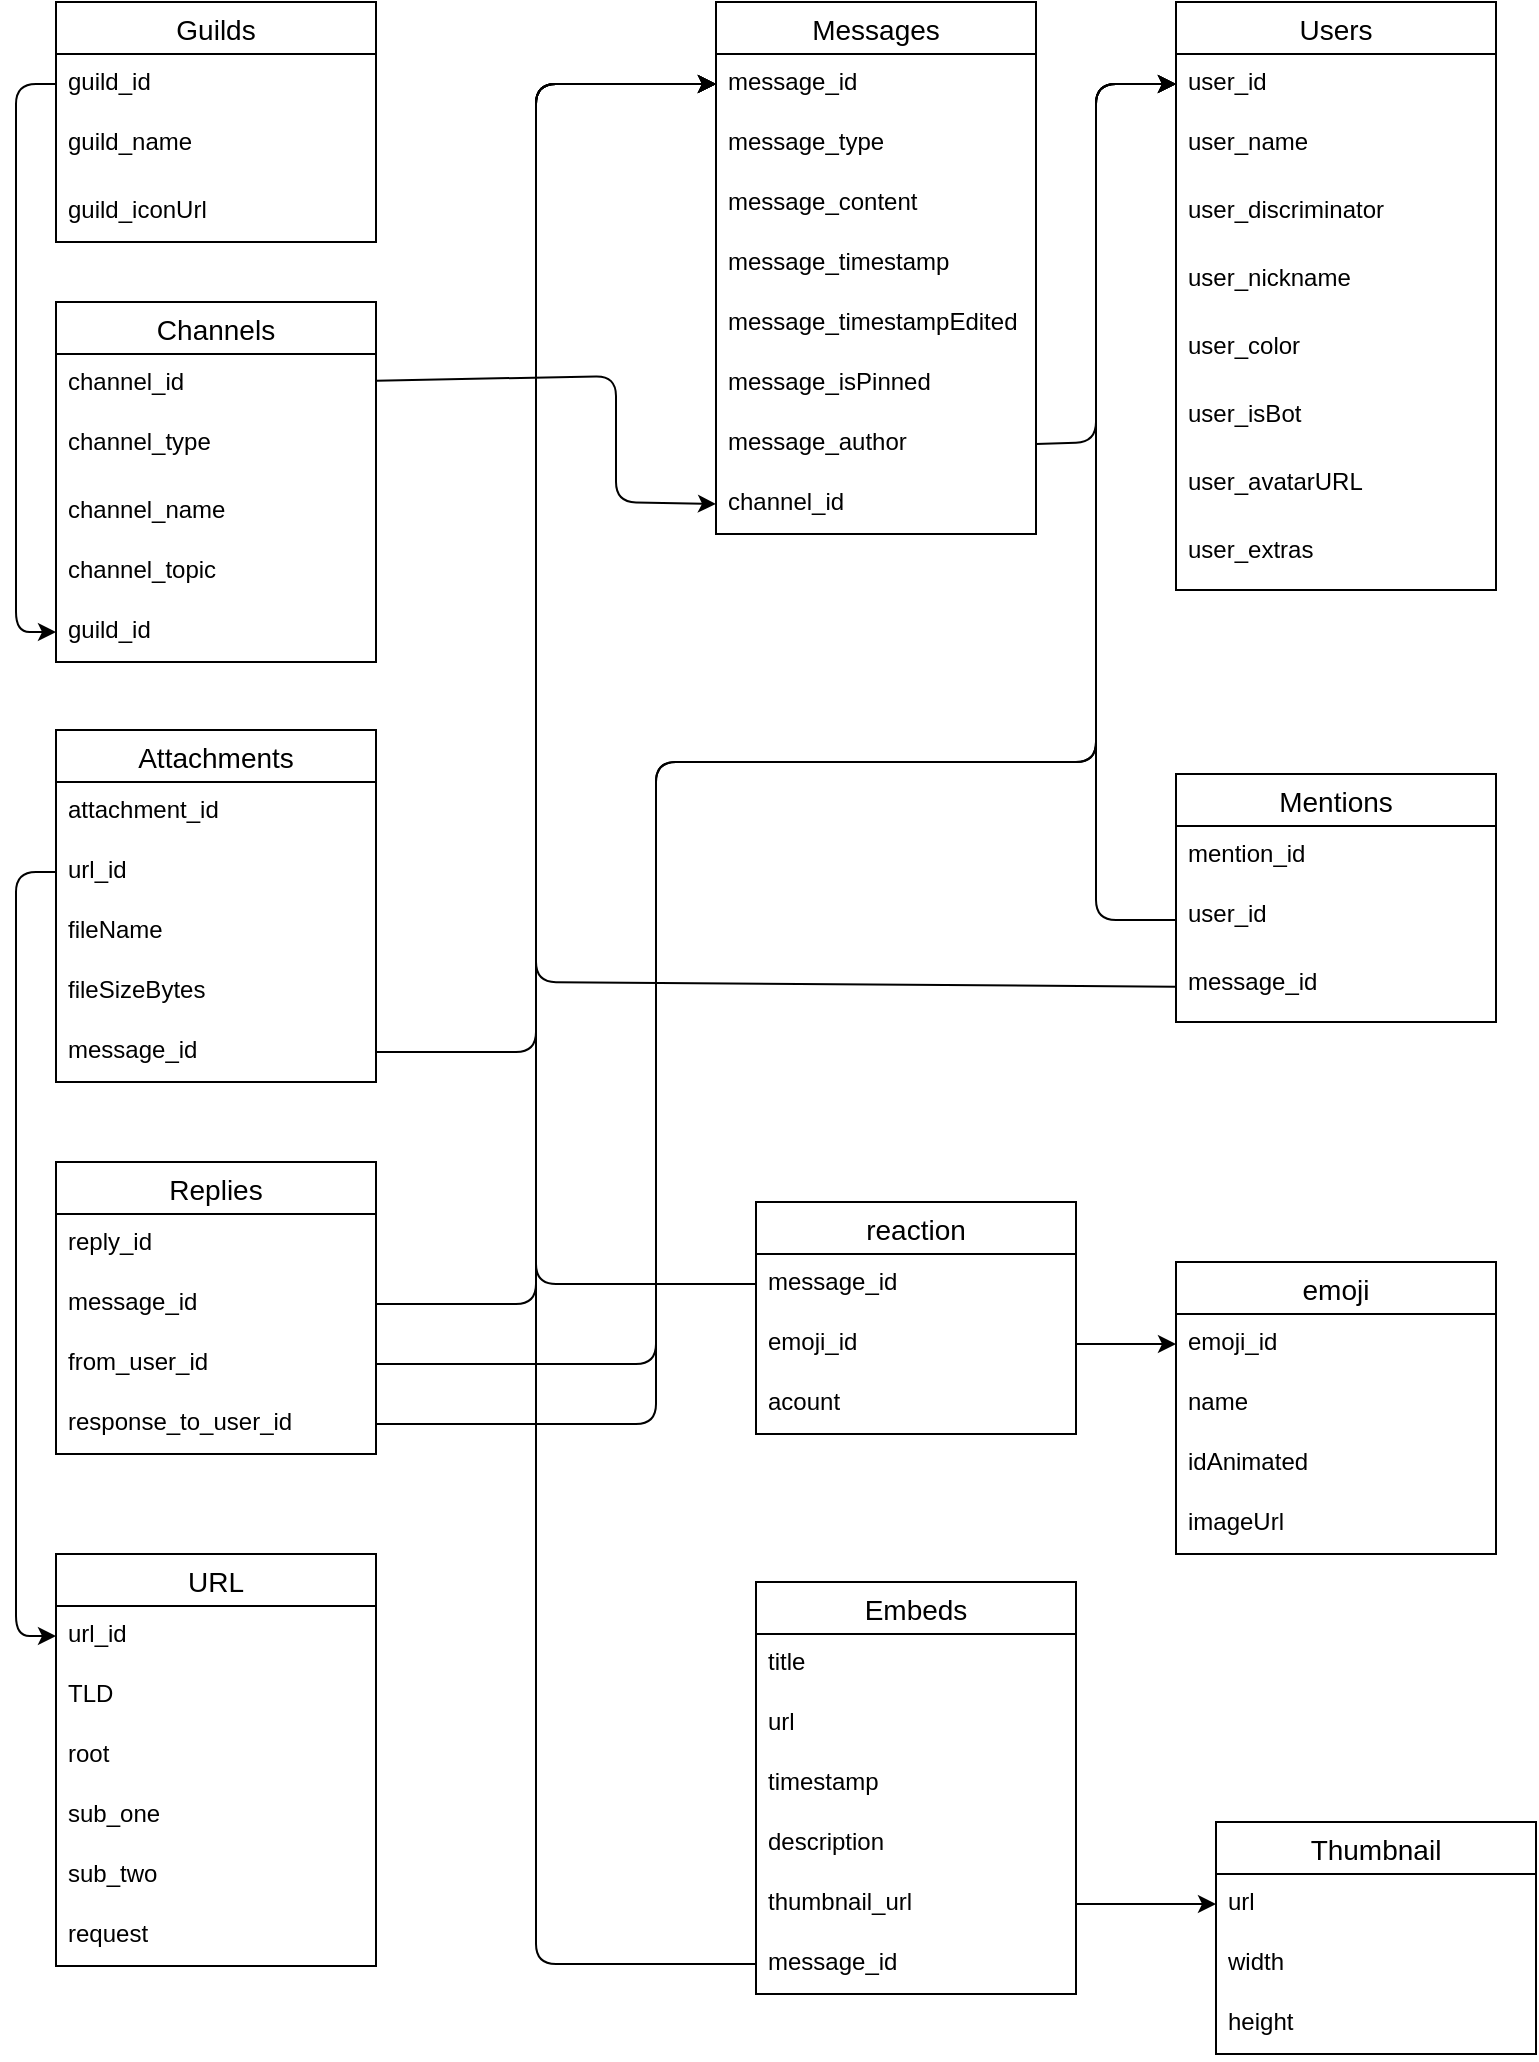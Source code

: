 <mxfile>
    <diagram id="1qRnDzIRkBxbbNlwpVLJ" name="Ver 0.0.3">
        <mxGraphModel dx="1695" dy="602" grid="1" gridSize="10" guides="1" tooltips="1" connect="1" arrows="1" fold="1" page="1" pageScale="1" pageWidth="850" pageHeight="1100" math="0" shadow="0">
            <root>
                <mxCell id="FHnuN2DSIKzvyxUS8GrE-0"/>
                <mxCell id="FHnuN2DSIKzvyxUS8GrE-1" parent="FHnuN2DSIKzvyxUS8GrE-0"/>
                <mxCell id="W8ELgo7m5YSdRLaHYi7h-0" value="Guilds" style="swimlane;fontStyle=0;childLayout=stackLayout;horizontal=1;startSize=26;horizontalStack=0;resizeParent=1;resizeParentMax=0;resizeLast=0;collapsible=1;marginBottom=0;align=center;fontSize=14;" parent="FHnuN2DSIKzvyxUS8GrE-1" vertex="1">
                    <mxGeometry x="40" y="40" width="160" height="120" as="geometry">
                        <mxRectangle x="40" y="40" width="70" height="26" as="alternateBounds"/>
                    </mxGeometry>
                </mxCell>
                <mxCell id="W8ELgo7m5YSdRLaHYi7h-1" value="guild_id" style="text;strokeColor=none;fillColor=none;spacingLeft=4;spacingRight=4;overflow=hidden;rotatable=0;points=[[0,0.5],[1,0.5]];portConstraint=eastwest;fontSize=12;" parent="W8ELgo7m5YSdRLaHYi7h-0" vertex="1">
                    <mxGeometry y="26" width="160" height="30" as="geometry"/>
                </mxCell>
                <mxCell id="W8ELgo7m5YSdRLaHYi7h-2" value="guild_name" style="text;strokeColor=none;fillColor=none;spacingLeft=4;spacingRight=4;overflow=hidden;rotatable=0;points=[[0,0.5],[1,0.5]];portConstraint=eastwest;fontSize=12;" parent="W8ELgo7m5YSdRLaHYi7h-0" vertex="1">
                    <mxGeometry y="56" width="160" height="34" as="geometry"/>
                </mxCell>
                <mxCell id="W8ELgo7m5YSdRLaHYi7h-3" value="guild_iconUrl" style="text;strokeColor=none;fillColor=none;spacingLeft=4;spacingRight=4;overflow=hidden;rotatable=0;points=[[0,0.5],[1,0.5]];portConstraint=eastwest;fontSize=12;" parent="W8ELgo7m5YSdRLaHYi7h-0" vertex="1">
                    <mxGeometry y="90" width="160" height="30" as="geometry"/>
                </mxCell>
                <mxCell id="W8ELgo7m5YSdRLaHYi7h-4" value="Users" style="swimlane;fontStyle=0;childLayout=stackLayout;horizontal=1;startSize=26;horizontalStack=0;resizeParent=1;resizeParentMax=0;resizeLast=0;collapsible=1;marginBottom=0;align=center;fontSize=14;direction=east;" parent="FHnuN2DSIKzvyxUS8GrE-1" vertex="1">
                    <mxGeometry x="600" y="40" width="160" height="294" as="geometry">
                        <mxRectangle x="460" y="270" width="70" height="26" as="alternateBounds"/>
                    </mxGeometry>
                </mxCell>
                <mxCell id="W8ELgo7m5YSdRLaHYi7h-5" value="user_id" style="text;strokeColor=none;fillColor=none;spacingLeft=4;spacingRight=4;overflow=hidden;rotatable=0;points=[[0,0.5],[1,0.5]];portConstraint=eastwest;fontSize=12;" parent="W8ELgo7m5YSdRLaHYi7h-4" vertex="1">
                    <mxGeometry y="26" width="160" height="30" as="geometry"/>
                </mxCell>
                <mxCell id="W8ELgo7m5YSdRLaHYi7h-6" value="user_name" style="text;strokeColor=none;fillColor=none;spacingLeft=4;spacingRight=4;overflow=hidden;rotatable=0;points=[[0,0.5],[1,0.5]];portConstraint=eastwest;fontSize=12;" parent="W8ELgo7m5YSdRLaHYi7h-4" vertex="1">
                    <mxGeometry y="56" width="160" height="34" as="geometry"/>
                </mxCell>
                <mxCell id="W8ELgo7m5YSdRLaHYi7h-7" value="user_discriminator" style="text;strokeColor=none;fillColor=none;spacingLeft=4;spacingRight=4;overflow=hidden;rotatable=0;points=[[0,0.5],[1,0.5]];portConstraint=eastwest;fontSize=12;" parent="W8ELgo7m5YSdRLaHYi7h-4" vertex="1">
                    <mxGeometry y="90" width="160" height="34" as="geometry"/>
                </mxCell>
                <mxCell id="W8ELgo7m5YSdRLaHYi7h-8" value="user_nickname" style="text;strokeColor=none;fillColor=none;spacingLeft=4;spacingRight=4;overflow=hidden;rotatable=0;points=[[0,0.5],[1,0.5]];portConstraint=eastwest;fontSize=12;" parent="W8ELgo7m5YSdRLaHYi7h-4" vertex="1">
                    <mxGeometry y="124" width="160" height="34" as="geometry"/>
                </mxCell>
                <mxCell id="W8ELgo7m5YSdRLaHYi7h-9" value="user_color" style="text;strokeColor=none;fillColor=none;spacingLeft=4;spacingRight=4;overflow=hidden;rotatable=0;points=[[0,0.5],[1,0.5]];portConstraint=eastwest;fontSize=12;" parent="W8ELgo7m5YSdRLaHYi7h-4" vertex="1">
                    <mxGeometry y="158" width="160" height="34" as="geometry"/>
                </mxCell>
                <mxCell id="W8ELgo7m5YSdRLaHYi7h-10" value="user_isBot" style="text;strokeColor=none;fillColor=none;spacingLeft=4;spacingRight=4;overflow=hidden;rotatable=0;points=[[0,0.5],[1,0.5]];portConstraint=eastwest;fontSize=12;" parent="W8ELgo7m5YSdRLaHYi7h-4" vertex="1">
                    <mxGeometry y="192" width="160" height="34" as="geometry"/>
                </mxCell>
                <mxCell id="W8ELgo7m5YSdRLaHYi7h-11" value="user_avatarURL" style="text;strokeColor=none;fillColor=none;spacingLeft=4;spacingRight=4;overflow=hidden;rotatable=0;points=[[0,0.5],[1,0.5]];portConstraint=eastwest;fontSize=12;" parent="W8ELgo7m5YSdRLaHYi7h-4" vertex="1">
                    <mxGeometry y="226" width="160" height="34" as="geometry"/>
                </mxCell>
                <mxCell id="W8ELgo7m5YSdRLaHYi7h-12" value="user_extras" style="text;strokeColor=none;fillColor=none;spacingLeft=4;spacingRight=4;overflow=hidden;rotatable=0;points=[[0,0.5],[1,0.5]];portConstraint=eastwest;fontSize=12;" parent="W8ELgo7m5YSdRLaHYi7h-4" vertex="1">
                    <mxGeometry y="260" width="160" height="34" as="geometry"/>
                </mxCell>
                <mxCell id="W8ELgo7m5YSdRLaHYi7h-13" value="Messages" style="swimlane;fontStyle=0;childLayout=stackLayout;horizontal=1;startSize=26;horizontalStack=0;resizeParent=1;resizeParentMax=0;resizeLast=0;collapsible=1;marginBottom=0;align=center;fontSize=14;" parent="FHnuN2DSIKzvyxUS8GrE-1" vertex="1">
                    <mxGeometry x="370" y="40" width="160" height="266" as="geometry"/>
                </mxCell>
                <mxCell id="W8ELgo7m5YSdRLaHYi7h-14" value="message_id" style="text;strokeColor=none;fillColor=none;spacingLeft=4;spacingRight=4;overflow=hidden;rotatable=0;points=[[0,0.5],[1,0.5]];portConstraint=eastwest;fontSize=12;" parent="W8ELgo7m5YSdRLaHYi7h-13" vertex="1">
                    <mxGeometry y="26" width="160" height="30" as="geometry"/>
                </mxCell>
                <mxCell id="W8ELgo7m5YSdRLaHYi7h-15" value="message_type" style="text;strokeColor=none;fillColor=none;spacingLeft=4;spacingRight=4;overflow=hidden;rotatable=0;points=[[0,0.5],[1,0.5]];portConstraint=eastwest;fontSize=12;" parent="W8ELgo7m5YSdRLaHYi7h-13" vertex="1">
                    <mxGeometry y="56" width="160" height="30" as="geometry"/>
                </mxCell>
                <mxCell id="W8ELgo7m5YSdRLaHYi7h-16" value="message_content" style="text;strokeColor=none;fillColor=none;spacingLeft=4;spacingRight=4;overflow=hidden;rotatable=0;points=[[0,0.5],[1,0.5]];portConstraint=eastwest;fontSize=12;" parent="W8ELgo7m5YSdRLaHYi7h-13" vertex="1">
                    <mxGeometry y="86" width="160" height="30" as="geometry"/>
                </mxCell>
                <mxCell id="W8ELgo7m5YSdRLaHYi7h-17" value="message_timestamp" style="text;strokeColor=none;fillColor=none;spacingLeft=4;spacingRight=4;overflow=hidden;rotatable=0;points=[[0,0.5],[1,0.5]];portConstraint=eastwest;fontSize=12;" parent="W8ELgo7m5YSdRLaHYi7h-13" vertex="1">
                    <mxGeometry y="116" width="160" height="30" as="geometry"/>
                </mxCell>
                <mxCell id="W8ELgo7m5YSdRLaHYi7h-18" value="message_timestampEdited&#10;" style="text;strokeColor=none;fillColor=none;spacingLeft=4;spacingRight=4;overflow=hidden;rotatable=0;points=[[0,0.5],[1,0.5]];portConstraint=eastwest;fontSize=12;" parent="W8ELgo7m5YSdRLaHYi7h-13" vertex="1">
                    <mxGeometry y="146" width="160" height="30" as="geometry"/>
                </mxCell>
                <mxCell id="W8ELgo7m5YSdRLaHYi7h-19" value="message_isPinned" style="text;strokeColor=none;fillColor=none;spacingLeft=4;spacingRight=4;overflow=hidden;rotatable=0;points=[[0,0.5],[1,0.5]];portConstraint=eastwest;fontSize=12;" parent="W8ELgo7m5YSdRLaHYi7h-13" vertex="1">
                    <mxGeometry y="176" width="160" height="30" as="geometry"/>
                </mxCell>
                <mxCell id="W8ELgo7m5YSdRLaHYi7h-20" value="message_author" style="text;strokeColor=none;fillColor=none;spacingLeft=4;spacingRight=4;overflow=hidden;rotatable=0;points=[[0,0.5],[1,0.5]];portConstraint=eastwest;fontSize=12;" parent="W8ELgo7m5YSdRLaHYi7h-13" vertex="1">
                    <mxGeometry y="206" width="160" height="30" as="geometry"/>
                </mxCell>
                <mxCell id="W8ELgo7m5YSdRLaHYi7h-21" value="channel_id" style="text;strokeColor=none;fillColor=none;spacingLeft=4;spacingRight=4;overflow=hidden;rotatable=0;points=[[0,0.5],[1,0.5]];portConstraint=eastwest;fontSize=12;" parent="W8ELgo7m5YSdRLaHYi7h-13" vertex="1">
                    <mxGeometry y="236" width="160" height="30" as="geometry"/>
                </mxCell>
                <mxCell id="W8ELgo7m5YSdRLaHYi7h-22" value="Embeds" style="swimlane;fontStyle=0;childLayout=stackLayout;horizontal=1;startSize=26;horizontalStack=0;resizeParent=1;resizeParentMax=0;resizeLast=0;collapsible=1;marginBottom=0;align=center;fontSize=14;" parent="FHnuN2DSIKzvyxUS8GrE-1" vertex="1">
                    <mxGeometry x="390" y="830" width="160" height="206" as="geometry"/>
                </mxCell>
                <mxCell id="W8ELgo7m5YSdRLaHYi7h-23" value="title" style="text;strokeColor=none;fillColor=none;spacingLeft=4;spacingRight=4;overflow=hidden;rotatable=0;points=[[0,0.5],[1,0.5]];portConstraint=eastwest;fontSize=12;" parent="W8ELgo7m5YSdRLaHYi7h-22" vertex="1">
                    <mxGeometry y="26" width="160" height="30" as="geometry"/>
                </mxCell>
                <mxCell id="W8ELgo7m5YSdRLaHYi7h-24" value="url" style="text;strokeColor=none;fillColor=none;spacingLeft=4;spacingRight=4;overflow=hidden;rotatable=0;points=[[0,0.5],[1,0.5]];portConstraint=eastwest;fontSize=12;" parent="W8ELgo7m5YSdRLaHYi7h-22" vertex="1">
                    <mxGeometry y="56" width="160" height="30" as="geometry"/>
                </mxCell>
                <mxCell id="W8ELgo7m5YSdRLaHYi7h-25" value="timestamp" style="text;strokeColor=none;fillColor=none;spacingLeft=4;spacingRight=4;overflow=hidden;rotatable=0;points=[[0,0.5],[1,0.5]];portConstraint=eastwest;fontSize=12;" parent="W8ELgo7m5YSdRLaHYi7h-22" vertex="1">
                    <mxGeometry y="86" width="160" height="30" as="geometry"/>
                </mxCell>
                <mxCell id="W8ELgo7m5YSdRLaHYi7h-26" value="description" style="text;strokeColor=none;fillColor=none;spacingLeft=4;spacingRight=4;overflow=hidden;rotatable=0;points=[[0,0.5],[1,0.5]];portConstraint=eastwest;fontSize=12;" parent="W8ELgo7m5YSdRLaHYi7h-22" vertex="1">
                    <mxGeometry y="116" width="160" height="30" as="geometry"/>
                </mxCell>
                <mxCell id="W8ELgo7m5YSdRLaHYi7h-27" value="thumbnail_url" style="text;strokeColor=none;fillColor=none;spacingLeft=4;spacingRight=4;overflow=hidden;rotatable=0;points=[[0,0.5],[1,0.5]];portConstraint=eastwest;fontSize=12;" parent="W8ELgo7m5YSdRLaHYi7h-22" vertex="1">
                    <mxGeometry y="146" width="160" height="30" as="geometry"/>
                </mxCell>
                <mxCell id="W8ELgo7m5YSdRLaHYi7h-28" value="message_id" style="text;strokeColor=none;fillColor=none;spacingLeft=4;spacingRight=4;overflow=hidden;rotatable=0;points=[[0,0.5],[1,0.5]];portConstraint=eastwest;fontSize=12;" parent="W8ELgo7m5YSdRLaHYi7h-22" vertex="1">
                    <mxGeometry y="176" width="160" height="30" as="geometry"/>
                </mxCell>
                <mxCell id="W8ELgo7m5YSdRLaHYi7h-29" value="Attachments" style="swimlane;fontStyle=0;childLayout=stackLayout;horizontal=1;startSize=26;horizontalStack=0;resizeParent=1;resizeParentMax=0;resizeLast=0;collapsible=1;marginBottom=0;align=center;fontSize=14;" parent="FHnuN2DSIKzvyxUS8GrE-1" vertex="1">
                    <mxGeometry x="40" y="404" width="160" height="176" as="geometry"/>
                </mxCell>
                <mxCell id="W8ELgo7m5YSdRLaHYi7h-30" value="attachment_id" style="text;strokeColor=none;fillColor=none;spacingLeft=4;spacingRight=4;overflow=hidden;rotatable=0;points=[[0,0.5],[1,0.5]];portConstraint=eastwest;fontSize=12;" parent="W8ELgo7m5YSdRLaHYi7h-29" vertex="1">
                    <mxGeometry y="26" width="160" height="30" as="geometry"/>
                </mxCell>
                <mxCell id="W8ELgo7m5YSdRLaHYi7h-31" value="url_id" style="text;strokeColor=none;fillColor=none;spacingLeft=4;spacingRight=4;overflow=hidden;rotatable=0;points=[[0,0.5],[1,0.5]];portConstraint=eastwest;fontSize=12;" parent="W8ELgo7m5YSdRLaHYi7h-29" vertex="1">
                    <mxGeometry y="56" width="160" height="30" as="geometry"/>
                </mxCell>
                <mxCell id="W8ELgo7m5YSdRLaHYi7h-32" value="fileName" style="text;strokeColor=none;fillColor=none;spacingLeft=4;spacingRight=4;overflow=hidden;rotatable=0;points=[[0,0.5],[1,0.5]];portConstraint=eastwest;fontSize=12;" parent="W8ELgo7m5YSdRLaHYi7h-29" vertex="1">
                    <mxGeometry y="86" width="160" height="30" as="geometry"/>
                </mxCell>
                <mxCell id="W8ELgo7m5YSdRLaHYi7h-33" value="fileSizeBytes" style="text;strokeColor=none;fillColor=none;spacingLeft=4;spacingRight=4;overflow=hidden;rotatable=0;points=[[0,0.5],[1,0.5]];portConstraint=eastwest;fontSize=12;" parent="W8ELgo7m5YSdRLaHYi7h-29" vertex="1">
                    <mxGeometry y="116" width="160" height="30" as="geometry"/>
                </mxCell>
                <mxCell id="W8ELgo7m5YSdRLaHYi7h-34" value="message_id" style="text;strokeColor=none;fillColor=none;spacingLeft=4;spacingRight=4;overflow=hidden;rotatable=0;points=[[0,0.5],[1,0.5]];portConstraint=eastwest;fontSize=12;" parent="W8ELgo7m5YSdRLaHYi7h-29" vertex="1">
                    <mxGeometry y="146" width="160" height="30" as="geometry"/>
                </mxCell>
                <mxCell id="W8ELgo7m5YSdRLaHYi7h-35" style="edgeStyle=none;html=1;exitX=1;exitY=0.5;exitDx=0;exitDy=0;" parent="FHnuN2DSIKzvyxUS8GrE-1" source="W8ELgo7m5YSdRLaHYi7h-20" edge="1">
                    <mxGeometry relative="1" as="geometry">
                        <Array as="points">
                            <mxPoint x="560" y="260"/>
                            <mxPoint x="560" y="190"/>
                            <mxPoint x="560" y="81"/>
                        </Array>
                        <mxPoint x="600" y="81" as="targetPoint"/>
                    </mxGeometry>
                </mxCell>
                <mxCell id="W8ELgo7m5YSdRLaHYi7h-36" value="Thumbnail" style="swimlane;fontStyle=0;childLayout=stackLayout;horizontal=1;startSize=26;horizontalStack=0;resizeParent=1;resizeParentMax=0;resizeLast=0;collapsible=1;marginBottom=0;align=center;fontSize=14;" parent="FHnuN2DSIKzvyxUS8GrE-1" vertex="1">
                    <mxGeometry x="620" y="950" width="160" height="116" as="geometry"/>
                </mxCell>
                <mxCell id="W8ELgo7m5YSdRLaHYi7h-37" value="url" style="text;strokeColor=none;fillColor=none;spacingLeft=4;spacingRight=4;overflow=hidden;rotatable=0;points=[[0,0.5],[1,0.5]];portConstraint=eastwest;fontSize=12;" parent="W8ELgo7m5YSdRLaHYi7h-36" vertex="1">
                    <mxGeometry y="26" width="160" height="30" as="geometry"/>
                </mxCell>
                <mxCell id="W8ELgo7m5YSdRLaHYi7h-38" value="width" style="text;strokeColor=none;fillColor=none;spacingLeft=4;spacingRight=4;overflow=hidden;rotatable=0;points=[[0,0.5],[1,0.5]];portConstraint=eastwest;fontSize=12;" parent="W8ELgo7m5YSdRLaHYi7h-36" vertex="1">
                    <mxGeometry y="56" width="160" height="30" as="geometry"/>
                </mxCell>
                <mxCell id="W8ELgo7m5YSdRLaHYi7h-39" value="height" style="text;strokeColor=none;fillColor=none;spacingLeft=4;spacingRight=4;overflow=hidden;rotatable=0;points=[[0,0.5],[1,0.5]];portConstraint=eastwest;fontSize=12;" parent="W8ELgo7m5YSdRLaHYi7h-36" vertex="1">
                    <mxGeometry y="86" width="160" height="30" as="geometry"/>
                </mxCell>
                <mxCell id="W8ELgo7m5YSdRLaHYi7h-40" value="emoji" style="swimlane;fontStyle=0;childLayout=stackLayout;horizontal=1;startSize=26;horizontalStack=0;resizeParent=1;resizeParentMax=0;resizeLast=0;collapsible=1;marginBottom=0;align=center;fontSize=14;" parent="FHnuN2DSIKzvyxUS8GrE-1" vertex="1">
                    <mxGeometry x="600" y="670" width="160" height="146" as="geometry"/>
                </mxCell>
                <mxCell id="W8ELgo7m5YSdRLaHYi7h-41" value="emoji_id" style="text;strokeColor=none;fillColor=none;spacingLeft=4;spacingRight=4;overflow=hidden;rotatable=0;points=[[0,0.5],[1,0.5]];portConstraint=eastwest;fontSize=12;" parent="W8ELgo7m5YSdRLaHYi7h-40" vertex="1">
                    <mxGeometry y="26" width="160" height="30" as="geometry"/>
                </mxCell>
                <mxCell id="W8ELgo7m5YSdRLaHYi7h-42" value="name" style="text;strokeColor=none;fillColor=none;spacingLeft=4;spacingRight=4;overflow=hidden;rotatable=0;points=[[0,0.5],[1,0.5]];portConstraint=eastwest;fontSize=12;" parent="W8ELgo7m5YSdRLaHYi7h-40" vertex="1">
                    <mxGeometry y="56" width="160" height="30" as="geometry"/>
                </mxCell>
                <mxCell id="W8ELgo7m5YSdRLaHYi7h-43" value="idAnimated" style="text;strokeColor=none;fillColor=none;spacingLeft=4;spacingRight=4;overflow=hidden;rotatable=0;points=[[0,0.5],[1,0.5]];portConstraint=eastwest;fontSize=12;" parent="W8ELgo7m5YSdRLaHYi7h-40" vertex="1">
                    <mxGeometry y="86" width="160" height="30" as="geometry"/>
                </mxCell>
                <mxCell id="W8ELgo7m5YSdRLaHYi7h-44" value="imageUrl" style="text;strokeColor=none;fillColor=none;spacingLeft=4;spacingRight=4;overflow=hidden;rotatable=0;points=[[0,0.5],[1,0.5]];portConstraint=eastwest;fontSize=12;" parent="W8ELgo7m5YSdRLaHYi7h-40" vertex="1">
                    <mxGeometry y="116" width="160" height="30" as="geometry"/>
                </mxCell>
                <mxCell id="W8ELgo7m5YSdRLaHYi7h-45" style="edgeStyle=none;html=1;entryX=0;entryY=0.5;entryDx=0;entryDy=0;exitX=1;exitY=0.5;exitDx=0;exitDy=0;" parent="FHnuN2DSIKzvyxUS8GrE-1" source="W8ELgo7m5YSdRLaHYi7h-48" target="W8ELgo7m5YSdRLaHYi7h-41" edge="1">
                    <mxGeometry relative="1" as="geometry"/>
                </mxCell>
                <mxCell id="W8ELgo7m5YSdRLaHYi7h-46" value="reaction" style="swimlane;fontStyle=0;childLayout=stackLayout;horizontal=1;startSize=26;horizontalStack=0;resizeParent=1;resizeParentMax=0;resizeLast=0;collapsible=1;marginBottom=0;align=center;fontSize=14;" parent="FHnuN2DSIKzvyxUS8GrE-1" vertex="1">
                    <mxGeometry x="390" y="640" width="160" height="116" as="geometry"/>
                </mxCell>
                <mxCell id="W8ELgo7m5YSdRLaHYi7h-47" value="message_id" style="text;strokeColor=none;fillColor=none;spacingLeft=4;spacingRight=4;overflow=hidden;rotatable=0;points=[[0,0.5],[1,0.5]];portConstraint=eastwest;fontSize=12;" parent="W8ELgo7m5YSdRLaHYi7h-46" vertex="1">
                    <mxGeometry y="26" width="160" height="30" as="geometry"/>
                </mxCell>
                <mxCell id="W8ELgo7m5YSdRLaHYi7h-48" value="emoji_id" style="text;strokeColor=none;fillColor=none;spacingLeft=4;spacingRight=4;overflow=hidden;rotatable=0;points=[[0,0.5],[1,0.5]];portConstraint=eastwest;fontSize=12;" parent="W8ELgo7m5YSdRLaHYi7h-46" vertex="1">
                    <mxGeometry y="56" width="160" height="30" as="geometry"/>
                </mxCell>
                <mxCell id="W8ELgo7m5YSdRLaHYi7h-49" value="acount" style="text;strokeColor=none;fillColor=none;spacingLeft=4;spacingRight=4;overflow=hidden;rotatable=0;points=[[0,0.5],[1,0.5]];portConstraint=eastwest;fontSize=12;" parent="W8ELgo7m5YSdRLaHYi7h-46" vertex="1">
                    <mxGeometry y="86" width="160" height="30" as="geometry"/>
                </mxCell>
                <mxCell id="W8ELgo7m5YSdRLaHYi7h-50" value="Channels" style="swimlane;fontStyle=0;childLayout=stackLayout;horizontal=1;startSize=26;horizontalStack=0;resizeParent=1;resizeParentMax=0;resizeLast=0;collapsible=1;marginBottom=0;align=center;fontSize=14;" parent="FHnuN2DSIKzvyxUS8GrE-1" vertex="1">
                    <mxGeometry x="40" y="190" width="160" height="180" as="geometry">
                        <mxRectangle x="40" y="40" width="70" height="26" as="alternateBounds"/>
                    </mxGeometry>
                </mxCell>
                <mxCell id="W8ELgo7m5YSdRLaHYi7h-51" value="channel_id" style="text;strokeColor=none;fillColor=none;spacingLeft=4;spacingRight=4;overflow=hidden;rotatable=0;points=[[0,0.5],[1,0.5]];portConstraint=eastwest;fontSize=12;" parent="W8ELgo7m5YSdRLaHYi7h-50" vertex="1">
                    <mxGeometry y="26" width="160" height="30" as="geometry"/>
                </mxCell>
                <mxCell id="W8ELgo7m5YSdRLaHYi7h-52" value="channel_type" style="text;strokeColor=none;fillColor=none;spacingLeft=4;spacingRight=4;overflow=hidden;rotatable=0;points=[[0,0.5],[1,0.5]];portConstraint=eastwest;fontSize=12;" parent="W8ELgo7m5YSdRLaHYi7h-50" vertex="1">
                    <mxGeometry y="56" width="160" height="34" as="geometry"/>
                </mxCell>
                <mxCell id="W8ELgo7m5YSdRLaHYi7h-53" value="channel_name" style="text;strokeColor=none;fillColor=none;spacingLeft=4;spacingRight=4;overflow=hidden;rotatable=0;points=[[0,0.5],[1,0.5]];portConstraint=eastwest;fontSize=12;" parent="W8ELgo7m5YSdRLaHYi7h-50" vertex="1">
                    <mxGeometry y="90" width="160" height="30" as="geometry"/>
                </mxCell>
                <mxCell id="W8ELgo7m5YSdRLaHYi7h-54" value="channel_topic" style="text;strokeColor=none;fillColor=none;spacingLeft=4;spacingRight=4;overflow=hidden;rotatable=0;points=[[0,0.5],[1,0.5]];portConstraint=eastwest;fontSize=12;" parent="W8ELgo7m5YSdRLaHYi7h-50" vertex="1">
                    <mxGeometry y="120" width="160" height="30" as="geometry"/>
                </mxCell>
                <mxCell id="W8ELgo7m5YSdRLaHYi7h-55" value="guild_id" style="text;strokeColor=none;fillColor=none;spacingLeft=4;spacingRight=4;overflow=hidden;rotatable=0;points=[[0,0.5],[1,0.5]];portConstraint=eastwest;fontSize=12;" parent="W8ELgo7m5YSdRLaHYi7h-50" vertex="1">
                    <mxGeometry y="150" width="160" height="30" as="geometry"/>
                </mxCell>
                <mxCell id="W8ELgo7m5YSdRLaHYi7h-56" style="edgeStyle=none;html=1;entryX=0;entryY=0.5;entryDx=0;entryDy=0;" parent="FHnuN2DSIKzvyxUS8GrE-1" source="W8ELgo7m5YSdRLaHYi7h-1" target="W8ELgo7m5YSdRLaHYi7h-55" edge="1">
                    <mxGeometry relative="1" as="geometry">
                        <mxPoint x="20" y="360" as="targetPoint"/>
                        <Array as="points">
                            <mxPoint x="20" y="81"/>
                            <mxPoint x="20" y="355"/>
                        </Array>
                    </mxGeometry>
                </mxCell>
                <mxCell id="W8ELgo7m5YSdRLaHYi7h-57" style="edgeStyle=none;html=1;entryX=0;entryY=0.5;entryDx=0;entryDy=0;" parent="FHnuN2DSIKzvyxUS8GrE-1" source="W8ELgo7m5YSdRLaHYi7h-47" target="W8ELgo7m5YSdRLaHYi7h-14" edge="1">
                    <mxGeometry relative="1" as="geometry">
                        <mxPoint x="170" y="660" as="targetPoint"/>
                        <Array as="points">
                            <mxPoint x="280" y="681"/>
                            <mxPoint x="280" y="81"/>
                        </Array>
                    </mxGeometry>
                </mxCell>
                <mxCell id="W8ELgo7m5YSdRLaHYi7h-58" value="Replies" style="swimlane;fontStyle=0;childLayout=stackLayout;horizontal=1;startSize=26;horizontalStack=0;resizeParent=1;resizeParentMax=0;resizeLast=0;collapsible=1;marginBottom=0;align=center;fontSize=14;" parent="FHnuN2DSIKzvyxUS8GrE-1" vertex="1">
                    <mxGeometry x="40" y="620" width="160" height="146" as="geometry"/>
                </mxCell>
                <mxCell id="W8ELgo7m5YSdRLaHYi7h-59" value="reply_id" style="text;strokeColor=none;fillColor=none;spacingLeft=4;spacingRight=4;overflow=hidden;rotatable=0;points=[[0,0.5],[1,0.5]];portConstraint=eastwest;fontSize=12;" parent="W8ELgo7m5YSdRLaHYi7h-58" vertex="1">
                    <mxGeometry y="26" width="160" height="30" as="geometry"/>
                </mxCell>
                <mxCell id="W8ELgo7m5YSdRLaHYi7h-60" value="message_id" style="text;strokeColor=none;fillColor=none;spacingLeft=4;spacingRight=4;overflow=hidden;rotatable=0;points=[[0,0.5],[1,0.5]];portConstraint=eastwest;fontSize=12;" parent="W8ELgo7m5YSdRLaHYi7h-58" vertex="1">
                    <mxGeometry y="56" width="160" height="30" as="geometry"/>
                </mxCell>
                <mxCell id="W8ELgo7m5YSdRLaHYi7h-61" value="from_user_id" style="text;strokeColor=none;fillColor=none;spacingLeft=4;spacingRight=4;overflow=hidden;rotatable=0;points=[[0,0.5],[1,0.5]];portConstraint=eastwest;fontSize=12;" parent="W8ELgo7m5YSdRLaHYi7h-58" vertex="1">
                    <mxGeometry y="86" width="160" height="30" as="geometry"/>
                </mxCell>
                <mxCell id="0" value="response_to_user_id" style="text;strokeColor=none;fillColor=none;spacingLeft=4;spacingRight=4;overflow=hidden;rotatable=0;points=[[0,0.5],[1,0.5]];portConstraint=eastwest;fontSize=12;" parent="W8ELgo7m5YSdRLaHYi7h-58" vertex="1">
                    <mxGeometry y="116" width="160" height="30" as="geometry"/>
                </mxCell>
                <mxCell id="W8ELgo7m5YSdRLaHYi7h-63" style="edgeStyle=none;html=1;entryX=0;entryY=0.5;entryDx=0;entryDy=0;" parent="FHnuN2DSIKzvyxUS8GrE-1" source="W8ELgo7m5YSdRLaHYi7h-34" target="W8ELgo7m5YSdRLaHYi7h-14" edge="1">
                    <mxGeometry relative="1" as="geometry">
                        <Array as="points">
                            <mxPoint x="280" y="565"/>
                            <mxPoint x="280" y="81"/>
                        </Array>
                    </mxGeometry>
                </mxCell>
                <mxCell id="W8ELgo7m5YSdRLaHYi7h-64" style="edgeStyle=none;html=1;entryX=0;entryY=0.5;entryDx=0;entryDy=0;" parent="FHnuN2DSIKzvyxUS8GrE-1" source="W8ELgo7m5YSdRLaHYi7h-60" target="W8ELgo7m5YSdRLaHYi7h-14" edge="1">
                    <mxGeometry relative="1" as="geometry">
                        <Array as="points">
                            <mxPoint x="280" y="691"/>
                            <mxPoint x="280" y="81"/>
                        </Array>
                    </mxGeometry>
                </mxCell>
                <mxCell id="W8ELgo7m5YSdRLaHYi7h-65" style="edgeStyle=none;html=1;entryX=0;entryY=0.5;entryDx=0;entryDy=0;" parent="FHnuN2DSIKzvyxUS8GrE-1" source="W8ELgo7m5YSdRLaHYi7h-28" target="W8ELgo7m5YSdRLaHYi7h-14" edge="1">
                    <mxGeometry relative="1" as="geometry">
                        <mxPoint x="310" y="250" as="targetPoint"/>
                        <Array as="points">
                            <mxPoint x="280" y="1021"/>
                            <mxPoint x="280" y="81"/>
                        </Array>
                    </mxGeometry>
                </mxCell>
                <mxCell id="W8ELgo7m5YSdRLaHYi7h-66" style="edgeStyle=none;html=1;" parent="FHnuN2DSIKzvyxUS8GrE-1" source="W8ELgo7m5YSdRLaHYi7h-27" target="W8ELgo7m5YSdRLaHYi7h-37" edge="1">
                    <mxGeometry relative="1" as="geometry"/>
                </mxCell>
                <mxCell id="W8ELgo7m5YSdRLaHYi7h-67" value="Mentions" style="swimlane;fontStyle=0;childLayout=stackLayout;horizontal=1;startSize=26;horizontalStack=0;resizeParent=1;resizeParentMax=0;resizeLast=0;collapsible=1;marginBottom=0;align=center;fontSize=14;direction=east;" parent="FHnuN2DSIKzvyxUS8GrE-1" vertex="1">
                    <mxGeometry x="600" y="426" width="160" height="124" as="geometry">
                        <mxRectangle x="460" y="270" width="70" height="26" as="alternateBounds"/>
                    </mxGeometry>
                </mxCell>
                <mxCell id="W8ELgo7m5YSdRLaHYi7h-68" value="mention_id" style="text;strokeColor=none;fillColor=none;spacingLeft=4;spacingRight=4;overflow=hidden;rotatable=0;points=[[0,0.5],[1,0.5]];portConstraint=eastwest;fontSize=12;" parent="W8ELgo7m5YSdRLaHYi7h-67" vertex="1">
                    <mxGeometry y="26" width="160" height="30" as="geometry"/>
                </mxCell>
                <mxCell id="W8ELgo7m5YSdRLaHYi7h-69" value="user_id" style="text;strokeColor=none;fillColor=none;spacingLeft=4;spacingRight=4;overflow=hidden;rotatable=0;points=[[0,0.5],[1,0.5]];portConstraint=eastwest;fontSize=12;" parent="W8ELgo7m5YSdRLaHYi7h-67" vertex="1">
                    <mxGeometry y="56" width="160" height="34" as="geometry"/>
                </mxCell>
                <mxCell id="W8ELgo7m5YSdRLaHYi7h-70" value="message_id" style="text;strokeColor=none;fillColor=none;spacingLeft=4;spacingRight=4;overflow=hidden;rotatable=0;points=[[0,0.5],[1,0.5]];portConstraint=eastwest;fontSize=12;" parent="W8ELgo7m5YSdRLaHYi7h-67" vertex="1">
                    <mxGeometry y="90" width="160" height="34" as="geometry"/>
                </mxCell>
                <mxCell id="W8ELgo7m5YSdRLaHYi7h-71" style="edgeStyle=none;html=1;entryX=0;entryY=0.5;entryDx=0;entryDy=0;exitX=0;exitY=0.5;exitDx=0;exitDy=0;" parent="FHnuN2DSIKzvyxUS8GrE-1" source="W8ELgo7m5YSdRLaHYi7h-69" target="W8ELgo7m5YSdRLaHYi7h-5" edge="1">
                    <mxGeometry relative="1" as="geometry">
                        <mxPoint x="540" y="419" as="targetPoint"/>
                        <Array as="points">
                            <mxPoint x="560" y="499"/>
                            <mxPoint x="560" y="81"/>
                        </Array>
                    </mxGeometry>
                </mxCell>
                <mxCell id="W8ELgo7m5YSdRLaHYi7h-72" style="edgeStyle=none;html=1;entryX=0;entryY=0.5;entryDx=0;entryDy=0;" parent="FHnuN2DSIKzvyxUS8GrE-1" source="W8ELgo7m5YSdRLaHYi7h-70" target="W8ELgo7m5YSdRLaHYi7h-14" edge="1">
                    <mxGeometry relative="1" as="geometry">
                        <mxPoint x="280" y="490" as="targetPoint"/>
                        <Array as="points">
                            <mxPoint x="280" y="530"/>
                            <mxPoint x="280" y="81"/>
                        </Array>
                    </mxGeometry>
                </mxCell>
                <mxCell id="W8ELgo7m5YSdRLaHYi7h-73" style="edgeStyle=none;html=1;entryX=0;entryY=0.5;entryDx=0;entryDy=0;" parent="FHnuN2DSIKzvyxUS8GrE-1" source="W8ELgo7m5YSdRLaHYi7h-51" target="W8ELgo7m5YSdRLaHYi7h-21" edge="1">
                    <mxGeometry relative="1" as="geometry">
                        <Array as="points">
                            <mxPoint x="320" y="227"/>
                            <mxPoint x="320" y="290"/>
                        </Array>
                    </mxGeometry>
                </mxCell>
                <mxCell id="W8ELgo7m5YSdRLaHYi7h-74" value="URL" style="swimlane;fontStyle=0;childLayout=stackLayout;horizontal=1;startSize=26;horizontalStack=0;resizeParent=1;resizeParentMax=0;resizeLast=0;collapsible=1;marginBottom=0;align=center;fontSize=14;" parent="FHnuN2DSIKzvyxUS8GrE-1" vertex="1">
                    <mxGeometry x="40" y="816" width="160" height="206" as="geometry"/>
                </mxCell>
                <mxCell id="W8ELgo7m5YSdRLaHYi7h-75" value="url_id" style="text;strokeColor=none;fillColor=none;spacingLeft=4;spacingRight=4;overflow=hidden;rotatable=0;points=[[0,0.5],[1,0.5]];portConstraint=eastwest;fontSize=12;" parent="W8ELgo7m5YSdRLaHYi7h-74" vertex="1">
                    <mxGeometry y="26" width="160" height="30" as="geometry"/>
                </mxCell>
                <mxCell id="W8ELgo7m5YSdRLaHYi7h-76" value="TLD" style="text;strokeColor=none;fillColor=none;spacingLeft=4;spacingRight=4;overflow=hidden;rotatable=0;points=[[0,0.5],[1,0.5]];portConstraint=eastwest;fontSize=12;" parent="W8ELgo7m5YSdRLaHYi7h-74" vertex="1">
                    <mxGeometry y="56" width="160" height="30" as="geometry"/>
                </mxCell>
                <mxCell id="W8ELgo7m5YSdRLaHYi7h-77" value="root" style="text;strokeColor=none;fillColor=none;spacingLeft=4;spacingRight=4;overflow=hidden;rotatable=0;points=[[0,0.5],[1,0.5]];portConstraint=eastwest;fontSize=12;" parent="W8ELgo7m5YSdRLaHYi7h-74" vertex="1">
                    <mxGeometry y="86" width="160" height="30" as="geometry"/>
                </mxCell>
                <mxCell id="W8ELgo7m5YSdRLaHYi7h-78" value="sub_one" style="text;strokeColor=none;fillColor=none;spacingLeft=4;spacingRight=4;overflow=hidden;rotatable=0;points=[[0,0.5],[1,0.5]];portConstraint=eastwest;fontSize=12;" parent="W8ELgo7m5YSdRLaHYi7h-74" vertex="1">
                    <mxGeometry y="116" width="160" height="30" as="geometry"/>
                </mxCell>
                <mxCell id="W8ELgo7m5YSdRLaHYi7h-79" value="sub_two" style="text;strokeColor=none;fillColor=none;spacingLeft=4;spacingRight=4;overflow=hidden;rotatable=0;points=[[0,0.5],[1,0.5]];portConstraint=eastwest;fontSize=12;" parent="W8ELgo7m5YSdRLaHYi7h-74" vertex="1">
                    <mxGeometry y="146" width="160" height="30" as="geometry"/>
                </mxCell>
                <mxCell id="W8ELgo7m5YSdRLaHYi7h-80" value="request" style="text;strokeColor=none;fillColor=none;spacingLeft=4;spacingRight=4;overflow=hidden;rotatable=0;points=[[0,0.5],[1,0.5]];portConstraint=eastwest;fontSize=12;" parent="W8ELgo7m5YSdRLaHYi7h-74" vertex="1">
                    <mxGeometry y="176" width="160" height="30" as="geometry"/>
                </mxCell>
                <mxCell id="W8ELgo7m5YSdRLaHYi7h-82" style="edgeStyle=none;html=1;entryX=0;entryY=0.5;entryDx=0;entryDy=0;" parent="FHnuN2DSIKzvyxUS8GrE-1" source="W8ELgo7m5YSdRLaHYi7h-31" target="W8ELgo7m5YSdRLaHYi7h-75" edge="1">
                    <mxGeometry relative="1" as="geometry">
                        <mxPoint x="20" y="970" as="targetPoint"/>
                        <Array as="points">
                            <mxPoint x="20" y="475"/>
                            <mxPoint x="20" y="857"/>
                        </Array>
                    </mxGeometry>
                </mxCell>
                <mxCell id="1" style="edgeStyle=none;html=1;entryX=0;entryY=0.5;entryDx=0;entryDy=0;" parent="FHnuN2DSIKzvyxUS8GrE-1" source="W8ELgo7m5YSdRLaHYi7h-61" target="W8ELgo7m5YSdRLaHYi7h-5" edge="1">
                    <mxGeometry relative="1" as="geometry">
                        <mxPoint x="550" y="410" as="targetPoint"/>
                        <Array as="points">
                            <mxPoint x="340" y="721"/>
                            <mxPoint x="340" y="420"/>
                            <mxPoint x="560" y="420"/>
                            <mxPoint x="560" y="81"/>
                        </Array>
                    </mxGeometry>
                </mxCell>
                <mxCell id="2" style="edgeStyle=none;html=1;entryX=0;entryY=0.5;entryDx=0;entryDy=0;" parent="FHnuN2DSIKzvyxUS8GrE-1" source="0" target="W8ELgo7m5YSdRLaHYi7h-5" edge="1">
                    <mxGeometry relative="1" as="geometry">
                        <Array as="points">
                            <mxPoint x="340" y="751"/>
                            <mxPoint x="340" y="420"/>
                            <mxPoint x="560" y="420"/>
                            <mxPoint x="560" y="81"/>
                        </Array>
                    </mxGeometry>
                </mxCell>
            </root>
        </mxGraphModel>
    </diagram>
    <diagram id="QK-Vb_LK6iTYbc-oeE-X" name="Ver 0.0.2">
        <mxGraphModel dx="1017" dy="361" grid="1" gridSize="10" guides="1" tooltips="1" connect="1" arrows="1" fold="1" page="1" pageScale="1" pageWidth="850" pageHeight="1100" math="0" shadow="0">
            <root>
                <mxCell id="0"/>
                <mxCell id="1" parent="0"/>
                <mxCell id="2" value="Guilds" style="swimlane;fontStyle=0;childLayout=stackLayout;horizontal=1;startSize=26;horizontalStack=0;resizeParent=1;resizeParentMax=0;resizeLast=0;collapsible=1;marginBottom=0;align=center;fontSize=14;" parent="1" vertex="1">
                    <mxGeometry x="40" y="40" width="160" height="120" as="geometry">
                        <mxRectangle x="40" y="40" width="70" height="26" as="alternateBounds"/>
                    </mxGeometry>
                </mxCell>
                <mxCell id="3" value="guild_id" style="text;strokeColor=none;fillColor=none;spacingLeft=4;spacingRight=4;overflow=hidden;rotatable=0;points=[[0,0.5],[1,0.5]];portConstraint=eastwest;fontSize=12;" parent="2" vertex="1">
                    <mxGeometry y="26" width="160" height="30" as="geometry"/>
                </mxCell>
                <mxCell id="4" value="guild_name" style="text;strokeColor=none;fillColor=none;spacingLeft=4;spacingRight=4;overflow=hidden;rotatable=0;points=[[0,0.5],[1,0.5]];portConstraint=eastwest;fontSize=12;" parent="2" vertex="1">
                    <mxGeometry y="56" width="160" height="34" as="geometry"/>
                </mxCell>
                <mxCell id="5" value="guild_iconUrl" style="text;strokeColor=none;fillColor=none;spacingLeft=4;spacingRight=4;overflow=hidden;rotatable=0;points=[[0,0.5],[1,0.5]];portConstraint=eastwest;fontSize=12;" parent="2" vertex="1">
                    <mxGeometry y="90" width="160" height="30" as="geometry"/>
                </mxCell>
                <mxCell id="6" value="Users" style="swimlane;fontStyle=0;childLayout=stackLayout;horizontal=1;startSize=26;horizontalStack=0;resizeParent=1;resizeParentMax=0;resizeLast=0;collapsible=1;marginBottom=0;align=center;fontSize=14;direction=east;" parent="1" vertex="1">
                    <mxGeometry x="600" y="40" width="160" height="294" as="geometry">
                        <mxRectangle x="460" y="270" width="70" height="26" as="alternateBounds"/>
                    </mxGeometry>
                </mxCell>
                <mxCell id="7" value="user_id" style="text;strokeColor=none;fillColor=none;spacingLeft=4;spacingRight=4;overflow=hidden;rotatable=0;points=[[0,0.5],[1,0.5]];portConstraint=eastwest;fontSize=12;" parent="6" vertex="1">
                    <mxGeometry y="26" width="160" height="30" as="geometry"/>
                </mxCell>
                <mxCell id="8" value="user_name" style="text;strokeColor=none;fillColor=none;spacingLeft=4;spacingRight=4;overflow=hidden;rotatable=0;points=[[0,0.5],[1,0.5]];portConstraint=eastwest;fontSize=12;" parent="6" vertex="1">
                    <mxGeometry y="56" width="160" height="34" as="geometry"/>
                </mxCell>
                <mxCell id="9" value="user_discriminator" style="text;strokeColor=none;fillColor=none;spacingLeft=4;spacingRight=4;overflow=hidden;rotatable=0;points=[[0,0.5],[1,0.5]];portConstraint=eastwest;fontSize=12;" parent="6" vertex="1">
                    <mxGeometry y="90" width="160" height="34" as="geometry"/>
                </mxCell>
                <mxCell id="10" value="user_nickname" style="text;strokeColor=none;fillColor=none;spacingLeft=4;spacingRight=4;overflow=hidden;rotatable=0;points=[[0,0.5],[1,0.5]];portConstraint=eastwest;fontSize=12;" parent="6" vertex="1">
                    <mxGeometry y="124" width="160" height="34" as="geometry"/>
                </mxCell>
                <mxCell id="11" value="user_color" style="text;strokeColor=none;fillColor=none;spacingLeft=4;spacingRight=4;overflow=hidden;rotatable=0;points=[[0,0.5],[1,0.5]];portConstraint=eastwest;fontSize=12;" parent="6" vertex="1">
                    <mxGeometry y="158" width="160" height="34" as="geometry"/>
                </mxCell>
                <mxCell id="12" value="user_isBot" style="text;strokeColor=none;fillColor=none;spacingLeft=4;spacingRight=4;overflow=hidden;rotatable=0;points=[[0,0.5],[1,0.5]];portConstraint=eastwest;fontSize=12;" parent="6" vertex="1">
                    <mxGeometry y="192" width="160" height="34" as="geometry"/>
                </mxCell>
                <mxCell id="13" value="user_avatarURL" style="text;strokeColor=none;fillColor=none;spacingLeft=4;spacingRight=4;overflow=hidden;rotatable=0;points=[[0,0.5],[1,0.5]];portConstraint=eastwest;fontSize=12;" parent="6" vertex="1">
                    <mxGeometry y="226" width="160" height="34" as="geometry"/>
                </mxCell>
                <mxCell id="14" value="user_extras" style="text;strokeColor=none;fillColor=none;spacingLeft=4;spacingRight=4;overflow=hidden;rotatable=0;points=[[0,0.5],[1,0.5]];portConstraint=eastwest;fontSize=12;" parent="6" vertex="1">
                    <mxGeometry y="260" width="160" height="34" as="geometry"/>
                </mxCell>
                <mxCell id="15" value="Messages" style="swimlane;fontStyle=0;childLayout=stackLayout;horizontal=1;startSize=26;horizontalStack=0;resizeParent=1;resizeParentMax=0;resizeLast=0;collapsible=1;marginBottom=0;align=center;fontSize=14;" parent="1" vertex="1">
                    <mxGeometry x="370" y="40" width="160" height="266" as="geometry"/>
                </mxCell>
                <mxCell id="16" value="message_id" style="text;strokeColor=none;fillColor=none;spacingLeft=4;spacingRight=4;overflow=hidden;rotatable=0;points=[[0,0.5],[1,0.5]];portConstraint=eastwest;fontSize=12;" parent="15" vertex="1">
                    <mxGeometry y="26" width="160" height="30" as="geometry"/>
                </mxCell>
                <mxCell id="17" value="message_type" style="text;strokeColor=none;fillColor=none;spacingLeft=4;spacingRight=4;overflow=hidden;rotatable=0;points=[[0,0.5],[1,0.5]];portConstraint=eastwest;fontSize=12;" parent="15" vertex="1">
                    <mxGeometry y="56" width="160" height="30" as="geometry"/>
                </mxCell>
                <mxCell id="18" value="message_content" style="text;strokeColor=none;fillColor=none;spacingLeft=4;spacingRight=4;overflow=hidden;rotatable=0;points=[[0,0.5],[1,0.5]];portConstraint=eastwest;fontSize=12;" parent="15" vertex="1">
                    <mxGeometry y="86" width="160" height="30" as="geometry"/>
                </mxCell>
                <mxCell id="19" value="message_timestamp" style="text;strokeColor=none;fillColor=none;spacingLeft=4;spacingRight=4;overflow=hidden;rotatable=0;points=[[0,0.5],[1,0.5]];portConstraint=eastwest;fontSize=12;" parent="15" vertex="1">
                    <mxGeometry y="116" width="160" height="30" as="geometry"/>
                </mxCell>
                <mxCell id="20" value="message_timestampEdited&#10;" style="text;strokeColor=none;fillColor=none;spacingLeft=4;spacingRight=4;overflow=hidden;rotatable=0;points=[[0,0.5],[1,0.5]];portConstraint=eastwest;fontSize=12;" parent="15" vertex="1">
                    <mxGeometry y="146" width="160" height="30" as="geometry"/>
                </mxCell>
                <mxCell id="21" value="message_isPinned" style="text;strokeColor=none;fillColor=none;spacingLeft=4;spacingRight=4;overflow=hidden;rotatable=0;points=[[0,0.5],[1,0.5]];portConstraint=eastwest;fontSize=12;" parent="15" vertex="1">
                    <mxGeometry y="176" width="160" height="30" as="geometry"/>
                </mxCell>
                <mxCell id="23" value="message_author" style="text;strokeColor=none;fillColor=none;spacingLeft=4;spacingRight=4;overflow=hidden;rotatable=0;points=[[0,0.5],[1,0.5]];portConstraint=eastwest;fontSize=12;" parent="15" vertex="1">
                    <mxGeometry y="206" width="160" height="30" as="geometry"/>
                </mxCell>
                <mxCell id="63" value="channel_id" style="text;strokeColor=none;fillColor=none;spacingLeft=4;spacingRight=4;overflow=hidden;rotatable=0;points=[[0,0.5],[1,0.5]];portConstraint=eastwest;fontSize=12;" parent="15" vertex="1">
                    <mxGeometry y="236" width="160" height="30" as="geometry"/>
                </mxCell>
                <mxCell id="31" value="Embeds" style="swimlane;fontStyle=0;childLayout=stackLayout;horizontal=1;startSize=26;horizontalStack=0;resizeParent=1;resizeParentMax=0;resizeLast=0;collapsible=1;marginBottom=0;align=center;fontSize=14;" parent="1" vertex="1">
                    <mxGeometry x="390" y="830" width="160" height="206" as="geometry"/>
                </mxCell>
                <mxCell id="32" value="title" style="text;strokeColor=none;fillColor=none;spacingLeft=4;spacingRight=4;overflow=hidden;rotatable=0;points=[[0,0.5],[1,0.5]];portConstraint=eastwest;fontSize=12;" parent="31" vertex="1">
                    <mxGeometry y="26" width="160" height="30" as="geometry"/>
                </mxCell>
                <mxCell id="33" value="url" style="text;strokeColor=none;fillColor=none;spacingLeft=4;spacingRight=4;overflow=hidden;rotatable=0;points=[[0,0.5],[1,0.5]];portConstraint=eastwest;fontSize=12;" parent="31" vertex="1">
                    <mxGeometry y="56" width="160" height="30" as="geometry"/>
                </mxCell>
                <mxCell id="34" value="timestamp" style="text;strokeColor=none;fillColor=none;spacingLeft=4;spacingRight=4;overflow=hidden;rotatable=0;points=[[0,0.5],[1,0.5]];portConstraint=eastwest;fontSize=12;" parent="31" vertex="1">
                    <mxGeometry y="86" width="160" height="30" as="geometry"/>
                </mxCell>
                <mxCell id="35" value="description" style="text;strokeColor=none;fillColor=none;spacingLeft=4;spacingRight=4;overflow=hidden;rotatable=0;points=[[0,0.5],[1,0.5]];portConstraint=eastwest;fontSize=12;" parent="31" vertex="1">
                    <mxGeometry y="116" width="160" height="30" as="geometry"/>
                </mxCell>
                <mxCell id="36" value="thumbnail_url" style="text;strokeColor=none;fillColor=none;spacingLeft=4;spacingRight=4;overflow=hidden;rotatable=0;points=[[0,0.5],[1,0.5]];portConstraint=eastwest;fontSize=12;" parent="31" vertex="1">
                    <mxGeometry y="146" width="160" height="30" as="geometry"/>
                </mxCell>
                <mxCell id="-DmxfM0xI0bHVFxke_ON-81" value="message_id" style="text;strokeColor=none;fillColor=none;spacingLeft=4;spacingRight=4;overflow=hidden;rotatable=0;points=[[0,0.5],[1,0.5]];portConstraint=eastwest;fontSize=12;" parent="31" vertex="1">
                    <mxGeometry y="176" width="160" height="30" as="geometry"/>
                </mxCell>
                <mxCell id="37" value="Attachments" style="swimlane;fontStyle=0;childLayout=stackLayout;horizontal=1;startSize=26;horizontalStack=0;resizeParent=1;resizeParentMax=0;resizeLast=0;collapsible=1;marginBottom=0;align=center;fontSize=14;" parent="1" vertex="1">
                    <mxGeometry x="40" y="404" width="160" height="176" as="geometry"/>
                </mxCell>
                <mxCell id="38" value="attachment_id" style="text;strokeColor=none;fillColor=none;spacingLeft=4;spacingRight=4;overflow=hidden;rotatable=0;points=[[0,0.5],[1,0.5]];portConstraint=eastwest;fontSize=12;" parent="37" vertex="1">
                    <mxGeometry y="26" width="160" height="30" as="geometry"/>
                </mxCell>
                <mxCell id="39" value="url" style="text;strokeColor=none;fillColor=none;spacingLeft=4;spacingRight=4;overflow=hidden;rotatable=0;points=[[0,0.5],[1,0.5]];portConstraint=eastwest;fontSize=12;" parent="37" vertex="1">
                    <mxGeometry y="56" width="160" height="30" as="geometry"/>
                </mxCell>
                <mxCell id="40" value="fileName" style="text;strokeColor=none;fillColor=none;spacingLeft=4;spacingRight=4;overflow=hidden;rotatable=0;points=[[0,0.5],[1,0.5]];portConstraint=eastwest;fontSize=12;" parent="37" vertex="1">
                    <mxGeometry y="86" width="160" height="30" as="geometry"/>
                </mxCell>
                <mxCell id="41" value="fileSizeBytes" style="text;strokeColor=none;fillColor=none;spacingLeft=4;spacingRight=4;overflow=hidden;rotatable=0;points=[[0,0.5],[1,0.5]];portConstraint=eastwest;fontSize=12;" parent="37" vertex="1">
                    <mxGeometry y="116" width="160" height="30" as="geometry"/>
                </mxCell>
                <mxCell id="-DmxfM0xI0bHVFxke_ON-78" value="message_id" style="text;strokeColor=none;fillColor=none;spacingLeft=4;spacingRight=4;overflow=hidden;rotatable=0;points=[[0,0.5],[1,0.5]];portConstraint=eastwest;fontSize=12;" parent="37" vertex="1">
                    <mxGeometry y="146" width="160" height="30" as="geometry"/>
                </mxCell>
                <mxCell id="42" style="edgeStyle=none;html=1;exitX=1;exitY=0.5;exitDx=0;exitDy=0;" parent="1" source="23" edge="1">
                    <mxGeometry relative="1" as="geometry">
                        <Array as="points">
                            <mxPoint x="560" y="260"/>
                            <mxPoint x="560" y="190"/>
                            <mxPoint x="560" y="81"/>
                        </Array>
                        <mxPoint x="600" y="81" as="targetPoint"/>
                    </mxGeometry>
                </mxCell>
                <mxCell id="45" value="Thumbnail" style="swimlane;fontStyle=0;childLayout=stackLayout;horizontal=1;startSize=26;horizontalStack=0;resizeParent=1;resizeParentMax=0;resizeLast=0;collapsible=1;marginBottom=0;align=center;fontSize=14;" parent="1" vertex="1">
                    <mxGeometry x="620" y="950" width="160" height="116" as="geometry"/>
                </mxCell>
                <mxCell id="46" value="url" style="text;strokeColor=none;fillColor=none;spacingLeft=4;spacingRight=4;overflow=hidden;rotatable=0;points=[[0,0.5],[1,0.5]];portConstraint=eastwest;fontSize=12;" parent="45" vertex="1">
                    <mxGeometry y="26" width="160" height="30" as="geometry"/>
                </mxCell>
                <mxCell id="47" value="width" style="text;strokeColor=none;fillColor=none;spacingLeft=4;spacingRight=4;overflow=hidden;rotatable=0;points=[[0,0.5],[1,0.5]];portConstraint=eastwest;fontSize=12;" parent="45" vertex="1">
                    <mxGeometry y="56" width="160" height="30" as="geometry"/>
                </mxCell>
                <mxCell id="48" value="height" style="text;strokeColor=none;fillColor=none;spacingLeft=4;spacingRight=4;overflow=hidden;rotatable=0;points=[[0,0.5],[1,0.5]];portConstraint=eastwest;fontSize=12;" parent="45" vertex="1">
                    <mxGeometry y="86" width="160" height="30" as="geometry"/>
                </mxCell>
                <mxCell id="50" value="emoji" style="swimlane;fontStyle=0;childLayout=stackLayout;horizontal=1;startSize=26;horizontalStack=0;resizeParent=1;resizeParentMax=0;resizeLast=0;collapsible=1;marginBottom=0;align=center;fontSize=14;" parent="1" vertex="1">
                    <mxGeometry x="600" y="670" width="160" height="146" as="geometry"/>
                </mxCell>
                <mxCell id="51" value="emoji_id" style="text;strokeColor=none;fillColor=none;spacingLeft=4;spacingRight=4;overflow=hidden;rotatable=0;points=[[0,0.5],[1,0.5]];portConstraint=eastwest;fontSize=12;" parent="50" vertex="1">
                    <mxGeometry y="26" width="160" height="30" as="geometry"/>
                </mxCell>
                <mxCell id="52" value="name" style="text;strokeColor=none;fillColor=none;spacingLeft=4;spacingRight=4;overflow=hidden;rotatable=0;points=[[0,0.5],[1,0.5]];portConstraint=eastwest;fontSize=12;" parent="50" vertex="1">
                    <mxGeometry y="56" width="160" height="30" as="geometry"/>
                </mxCell>
                <mxCell id="53" value="idAnimated" style="text;strokeColor=none;fillColor=none;spacingLeft=4;spacingRight=4;overflow=hidden;rotatable=0;points=[[0,0.5],[1,0.5]];portConstraint=eastwest;fontSize=12;" parent="50" vertex="1">
                    <mxGeometry y="86" width="160" height="30" as="geometry"/>
                </mxCell>
                <mxCell id="54" value="imageUrl" style="text;strokeColor=none;fillColor=none;spacingLeft=4;spacingRight=4;overflow=hidden;rotatable=0;points=[[0,0.5],[1,0.5]];portConstraint=eastwest;fontSize=12;" parent="50" vertex="1">
                    <mxGeometry y="116" width="160" height="30" as="geometry"/>
                </mxCell>
                <mxCell id="-DmxfM0xI0bHVFxke_ON-71" style="edgeStyle=none;html=1;entryX=0;entryY=0.5;entryDx=0;entryDy=0;exitX=1;exitY=0.5;exitDx=0;exitDy=0;" parent="1" source="57" target="51" edge="1">
                    <mxGeometry relative="1" as="geometry"/>
                </mxCell>
                <mxCell id="55" value="reaction" style="swimlane;fontStyle=0;childLayout=stackLayout;horizontal=1;startSize=26;horizontalStack=0;resizeParent=1;resizeParentMax=0;resizeLast=0;collapsible=1;marginBottom=0;align=center;fontSize=14;" parent="1" vertex="1">
                    <mxGeometry x="390" y="640" width="160" height="116" as="geometry"/>
                </mxCell>
                <mxCell id="56" value="message_id" style="text;strokeColor=none;fillColor=none;spacingLeft=4;spacingRight=4;overflow=hidden;rotatable=0;points=[[0,0.5],[1,0.5]];portConstraint=eastwest;fontSize=12;" parent="55" vertex="1">
                    <mxGeometry y="26" width="160" height="30" as="geometry"/>
                </mxCell>
                <mxCell id="57" value="emoji_id" style="text;strokeColor=none;fillColor=none;spacingLeft=4;spacingRight=4;overflow=hidden;rotatable=0;points=[[0,0.5],[1,0.5]];portConstraint=eastwest;fontSize=12;" parent="55" vertex="1">
                    <mxGeometry y="56" width="160" height="30" as="geometry"/>
                </mxCell>
                <mxCell id="58" value="acount" style="text;strokeColor=none;fillColor=none;spacingLeft=4;spacingRight=4;overflow=hidden;rotatable=0;points=[[0,0.5],[1,0.5]];portConstraint=eastwest;fontSize=12;" parent="55" vertex="1">
                    <mxGeometry y="86" width="160" height="30" as="geometry"/>
                </mxCell>
                <mxCell id="64" value="Channels" style="swimlane;fontStyle=0;childLayout=stackLayout;horizontal=1;startSize=26;horizontalStack=0;resizeParent=1;resizeParentMax=0;resizeLast=0;collapsible=1;marginBottom=0;align=center;fontSize=14;" parent="1" vertex="1">
                    <mxGeometry x="40" y="190" width="160" height="180" as="geometry">
                        <mxRectangle x="40" y="40" width="70" height="26" as="alternateBounds"/>
                    </mxGeometry>
                </mxCell>
                <mxCell id="65" value="channel_id" style="text;strokeColor=none;fillColor=none;spacingLeft=4;spacingRight=4;overflow=hidden;rotatable=0;points=[[0,0.5],[1,0.5]];portConstraint=eastwest;fontSize=12;" parent="64" vertex="1">
                    <mxGeometry y="26" width="160" height="30" as="geometry"/>
                </mxCell>
                <mxCell id="66" value="channel_type" style="text;strokeColor=none;fillColor=none;spacingLeft=4;spacingRight=4;overflow=hidden;rotatable=0;points=[[0,0.5],[1,0.5]];portConstraint=eastwest;fontSize=12;" parent="64" vertex="1">
                    <mxGeometry y="56" width="160" height="34" as="geometry"/>
                </mxCell>
                <mxCell id="67" value="channel_name" style="text;strokeColor=none;fillColor=none;spacingLeft=4;spacingRight=4;overflow=hidden;rotatable=0;points=[[0,0.5],[1,0.5]];portConstraint=eastwest;fontSize=12;" parent="64" vertex="1">
                    <mxGeometry y="90" width="160" height="30" as="geometry"/>
                </mxCell>
                <mxCell id="68" value="channel_topic" style="text;strokeColor=none;fillColor=none;spacingLeft=4;spacingRight=4;overflow=hidden;rotatable=0;points=[[0,0.5],[1,0.5]];portConstraint=eastwest;fontSize=12;" parent="64" vertex="1">
                    <mxGeometry y="120" width="160" height="30" as="geometry"/>
                </mxCell>
                <mxCell id="70" value="guild_id" style="text;strokeColor=none;fillColor=none;spacingLeft=4;spacingRight=4;overflow=hidden;rotatable=0;points=[[0,0.5],[1,0.5]];portConstraint=eastwest;fontSize=12;" parent="64" vertex="1">
                    <mxGeometry y="150" width="160" height="30" as="geometry"/>
                </mxCell>
                <mxCell id="71" style="edgeStyle=none;html=1;entryX=0;entryY=0.5;entryDx=0;entryDy=0;" parent="1" source="3" target="70" edge="1">
                    <mxGeometry relative="1" as="geometry">
                        <mxPoint x="20" y="360" as="targetPoint"/>
                        <Array as="points">
                            <mxPoint x="20" y="81"/>
                            <mxPoint x="20" y="355"/>
                        </Array>
                    </mxGeometry>
                </mxCell>
                <mxCell id="-DmxfM0xI0bHVFxke_ON-72" style="edgeStyle=none;html=1;entryX=0;entryY=0.5;entryDx=0;entryDy=0;" parent="1" source="56" target="16" edge="1">
                    <mxGeometry relative="1" as="geometry">
                        <mxPoint x="170" y="660" as="targetPoint"/>
                        <Array as="points">
                            <mxPoint x="280" y="681"/>
                            <mxPoint x="280" y="81"/>
                        </Array>
                    </mxGeometry>
                </mxCell>
                <mxCell id="-DmxfM0xI0bHVFxke_ON-73" value="Replies" style="swimlane;fontStyle=0;childLayout=stackLayout;horizontal=1;startSize=26;horizontalStack=0;resizeParent=1;resizeParentMax=0;resizeLast=0;collapsible=1;marginBottom=0;align=center;fontSize=14;" parent="1" vertex="1">
                    <mxGeometry x="40" y="620" width="160" height="146" as="geometry"/>
                </mxCell>
                <mxCell id="-DmxfM0xI0bHVFxke_ON-74" value="reply_id" style="text;strokeColor=none;fillColor=none;spacingLeft=4;spacingRight=4;overflow=hidden;rotatable=0;points=[[0,0.5],[1,0.5]];portConstraint=eastwest;fontSize=12;" parent="-DmxfM0xI0bHVFxke_ON-73" vertex="1">
                    <mxGeometry y="26" width="160" height="30" as="geometry"/>
                </mxCell>
                <mxCell id="-DmxfM0xI0bHVFxke_ON-75" value="message_id" style="text;strokeColor=none;fillColor=none;spacingLeft=4;spacingRight=4;overflow=hidden;rotatable=0;points=[[0,0.5],[1,0.5]];portConstraint=eastwest;fontSize=12;" parent="-DmxfM0xI0bHVFxke_ON-73" vertex="1">
                    <mxGeometry y="56" width="160" height="30" as="geometry"/>
                </mxCell>
                <mxCell id="-DmxfM0xI0bHVFxke_ON-76" value="fileName" style="text;strokeColor=none;fillColor=none;spacingLeft=4;spacingRight=4;overflow=hidden;rotatable=0;points=[[0,0.5],[1,0.5]];portConstraint=eastwest;fontSize=12;" parent="-DmxfM0xI0bHVFxke_ON-73" vertex="1">
                    <mxGeometry y="86" width="160" height="30" as="geometry"/>
                </mxCell>
                <mxCell id="-DmxfM0xI0bHVFxke_ON-77" value="fileSizeBytes" style="text;strokeColor=none;fillColor=none;spacingLeft=4;spacingRight=4;overflow=hidden;rotatable=0;points=[[0,0.5],[1,0.5]];portConstraint=eastwest;fontSize=12;" parent="-DmxfM0xI0bHVFxke_ON-73" vertex="1">
                    <mxGeometry y="116" width="160" height="30" as="geometry"/>
                </mxCell>
                <mxCell id="-DmxfM0xI0bHVFxke_ON-79" style="edgeStyle=none;html=1;entryX=0;entryY=0.5;entryDx=0;entryDy=0;" parent="1" source="-DmxfM0xI0bHVFxke_ON-78" target="16" edge="1">
                    <mxGeometry relative="1" as="geometry">
                        <Array as="points">
                            <mxPoint x="280" y="565"/>
                            <mxPoint x="280" y="81"/>
                        </Array>
                    </mxGeometry>
                </mxCell>
                <mxCell id="-DmxfM0xI0bHVFxke_ON-80" style="edgeStyle=none;html=1;entryX=0;entryY=0.5;entryDx=0;entryDy=0;" parent="1" source="-DmxfM0xI0bHVFxke_ON-75" target="16" edge="1">
                    <mxGeometry relative="1" as="geometry">
                        <Array as="points">
                            <mxPoint x="280" y="691"/>
                            <mxPoint x="280" y="81"/>
                        </Array>
                    </mxGeometry>
                </mxCell>
                <mxCell id="-DmxfM0xI0bHVFxke_ON-82" style="edgeStyle=none;html=1;entryX=0;entryY=0.5;entryDx=0;entryDy=0;" parent="1" source="-DmxfM0xI0bHVFxke_ON-81" target="16" edge="1">
                    <mxGeometry relative="1" as="geometry">
                        <mxPoint x="310" y="250" as="targetPoint"/>
                        <Array as="points">
                            <mxPoint x="280" y="1021"/>
                            <mxPoint x="280" y="81"/>
                        </Array>
                    </mxGeometry>
                </mxCell>
                <mxCell id="-DmxfM0xI0bHVFxke_ON-83" style="edgeStyle=none;html=1;" parent="1" source="36" target="46" edge="1">
                    <mxGeometry relative="1" as="geometry"/>
                </mxCell>
                <mxCell id="-DmxfM0xI0bHVFxke_ON-84" value="Mentions" style="swimlane;fontStyle=0;childLayout=stackLayout;horizontal=1;startSize=26;horizontalStack=0;resizeParent=1;resizeParentMax=0;resizeLast=0;collapsible=1;marginBottom=0;align=center;fontSize=14;direction=east;" parent="1" vertex="1">
                    <mxGeometry x="600" y="426" width="160" height="124" as="geometry">
                        <mxRectangle x="460" y="270" width="70" height="26" as="alternateBounds"/>
                    </mxGeometry>
                </mxCell>
                <mxCell id="-DmxfM0xI0bHVFxke_ON-85" value="mention_id" style="text;strokeColor=none;fillColor=none;spacingLeft=4;spacingRight=4;overflow=hidden;rotatable=0;points=[[0,0.5],[1,0.5]];portConstraint=eastwest;fontSize=12;" parent="-DmxfM0xI0bHVFxke_ON-84" vertex="1">
                    <mxGeometry y="26" width="160" height="30" as="geometry"/>
                </mxCell>
                <mxCell id="-DmxfM0xI0bHVFxke_ON-86" value="user_id" style="text;strokeColor=none;fillColor=none;spacingLeft=4;spacingRight=4;overflow=hidden;rotatable=0;points=[[0,0.5],[1,0.5]];portConstraint=eastwest;fontSize=12;" parent="-DmxfM0xI0bHVFxke_ON-84" vertex="1">
                    <mxGeometry y="56" width="160" height="34" as="geometry"/>
                </mxCell>
                <mxCell id="-DmxfM0xI0bHVFxke_ON-90" value="message_id" style="text;strokeColor=none;fillColor=none;spacingLeft=4;spacingRight=4;overflow=hidden;rotatable=0;points=[[0,0.5],[1,0.5]];portConstraint=eastwest;fontSize=12;" parent="-DmxfM0xI0bHVFxke_ON-84" vertex="1">
                    <mxGeometry y="90" width="160" height="34" as="geometry"/>
                </mxCell>
                <mxCell id="-DmxfM0xI0bHVFxke_ON-93" style="edgeStyle=none;html=1;entryX=0;entryY=0.5;entryDx=0;entryDy=0;exitX=0;exitY=0.5;exitDx=0;exitDy=0;" parent="1" source="-DmxfM0xI0bHVFxke_ON-86" target="7" edge="1">
                    <mxGeometry relative="1" as="geometry">
                        <mxPoint x="540" y="419" as="targetPoint"/>
                        <Array as="points">
                            <mxPoint x="560" y="499"/>
                            <mxPoint x="560" y="81"/>
                        </Array>
                    </mxGeometry>
                </mxCell>
                <mxCell id="-DmxfM0xI0bHVFxke_ON-94" style="edgeStyle=none;html=1;entryX=0;entryY=0.5;entryDx=0;entryDy=0;" parent="1" source="-DmxfM0xI0bHVFxke_ON-90" target="16" edge="1">
                    <mxGeometry relative="1" as="geometry">
                        <mxPoint x="280" y="490" as="targetPoint"/>
                        <Array as="points">
                            <mxPoint x="280" y="530"/>
                            <mxPoint x="280" y="81"/>
                        </Array>
                    </mxGeometry>
                </mxCell>
                <mxCell id="-DmxfM0xI0bHVFxke_ON-95" style="edgeStyle=none;html=1;entryX=0;entryY=0.5;entryDx=0;entryDy=0;" parent="1" source="65" target="63" edge="1">
                    <mxGeometry relative="1" as="geometry">
                        <Array as="points">
                            <mxPoint x="320" y="227"/>
                            <mxPoint x="320" y="290"/>
                        </Array>
                    </mxGeometry>
                </mxCell>
            </root>
        </mxGraphModel>
    </diagram>
    <diagram id="Hz-o7t-BibEjSWPoCASs" name="Ver 0.0.1">
        <mxGraphModel dx="2543" dy="903" grid="1" gridSize="10" guides="1" tooltips="1" connect="1" arrows="1" fold="1" page="1" pageScale="1" pageWidth="850" pageHeight="1100" math="0" shadow="0">
            <root>
                <mxCell id="0"/>
                <mxCell id="1" parent="0"/>
                <mxCell id="2" value="Guild" style="swimlane;fontStyle=0;childLayout=stackLayout;horizontal=1;startSize=26;horizontalStack=0;resizeParent=1;resizeParentMax=0;resizeLast=0;collapsible=1;marginBottom=0;align=center;fontSize=14;" parent="1" vertex="1">
                    <mxGeometry x="40" y="40" width="160" height="120" as="geometry">
                        <mxRectangle x="40" y="40" width="70" height="26" as="alternateBounds"/>
                    </mxGeometry>
                </mxCell>
                <mxCell id="4" value="guild_id" style="text;strokeColor=none;fillColor=none;spacingLeft=4;spacingRight=4;overflow=hidden;rotatable=0;points=[[0,0.5],[1,0.5]];portConstraint=eastwest;fontSize=12;" parent="2" vertex="1">
                    <mxGeometry y="26" width="160" height="30" as="geometry"/>
                </mxCell>
                <mxCell id="5" value="guild_name" style="text;strokeColor=none;fillColor=none;spacingLeft=4;spacingRight=4;overflow=hidden;rotatable=0;points=[[0,0.5],[1,0.5]];portConstraint=eastwest;fontSize=12;" parent="2" vertex="1">
                    <mxGeometry y="56" width="160" height="34" as="geometry"/>
                </mxCell>
                <mxCell id="26" value="guild_iconUrl" style="text;strokeColor=none;fillColor=none;spacingLeft=4;spacingRight=4;overflow=hidden;rotatable=0;points=[[0,0.5],[1,0.5]];portConstraint=eastwest;fontSize=12;" parent="2" vertex="1">
                    <mxGeometry y="90" width="160" height="30" as="geometry"/>
                </mxCell>
                <mxCell id="6" value="Users" style="swimlane;fontStyle=0;childLayout=stackLayout;horizontal=1;startSize=26;horizontalStack=0;resizeParent=1;resizeParentMax=0;resizeLast=0;collapsible=1;marginBottom=0;align=center;fontSize=14;direction=east;" parent="1" vertex="1">
                    <mxGeometry x="600" y="40" width="160" height="294" as="geometry">
                        <mxRectangle x="460" y="270" width="70" height="26" as="alternateBounds"/>
                    </mxGeometry>
                </mxCell>
                <mxCell id="8" value="user_id" style="text;strokeColor=none;fillColor=none;spacingLeft=4;spacingRight=4;overflow=hidden;rotatable=0;points=[[0,0.5],[1,0.5]];portConstraint=eastwest;fontSize=12;" parent="6" vertex="1">
                    <mxGeometry y="26" width="160" height="30" as="geometry"/>
                </mxCell>
                <mxCell id="9" value="user_name" style="text;strokeColor=none;fillColor=none;spacingLeft=4;spacingRight=4;overflow=hidden;rotatable=0;points=[[0,0.5],[1,0.5]];portConstraint=eastwest;fontSize=12;" parent="6" vertex="1">
                    <mxGeometry y="56" width="160" height="34" as="geometry"/>
                </mxCell>
                <mxCell id="31" value="user_discriminator" style="text;strokeColor=none;fillColor=none;spacingLeft=4;spacingRight=4;overflow=hidden;rotatable=0;points=[[0,0.5],[1,0.5]];portConstraint=eastwest;fontSize=12;" parent="6" vertex="1">
                    <mxGeometry y="90" width="160" height="34" as="geometry"/>
                </mxCell>
                <mxCell id="32" value="user_nickname" style="text;strokeColor=none;fillColor=none;spacingLeft=4;spacingRight=4;overflow=hidden;rotatable=0;points=[[0,0.5],[1,0.5]];portConstraint=eastwest;fontSize=12;" parent="6" vertex="1">
                    <mxGeometry y="124" width="160" height="34" as="geometry"/>
                </mxCell>
                <mxCell id="33" value="user_color" style="text;strokeColor=none;fillColor=none;spacingLeft=4;spacingRight=4;overflow=hidden;rotatable=0;points=[[0,0.5],[1,0.5]];portConstraint=eastwest;fontSize=12;" parent="6" vertex="1">
                    <mxGeometry y="158" width="160" height="34" as="geometry"/>
                </mxCell>
                <mxCell id="34" value="user_isBot" style="text;strokeColor=none;fillColor=none;spacingLeft=4;spacingRight=4;overflow=hidden;rotatable=0;points=[[0,0.5],[1,0.5]];portConstraint=eastwest;fontSize=12;" parent="6" vertex="1">
                    <mxGeometry y="192" width="160" height="34" as="geometry"/>
                </mxCell>
                <mxCell id="35" value="user_avatarURL" style="text;strokeColor=none;fillColor=none;spacingLeft=4;spacingRight=4;overflow=hidden;rotatable=0;points=[[0,0.5],[1,0.5]];portConstraint=eastwest;fontSize=12;" parent="6" vertex="1">
                    <mxGeometry y="226" width="160" height="34" as="geometry"/>
                </mxCell>
                <mxCell id="37" value="user_extras" style="text;strokeColor=none;fillColor=none;spacingLeft=4;spacingRight=4;overflow=hidden;rotatable=0;points=[[0,0.5],[1,0.5]];portConstraint=eastwest;fontSize=12;" parent="6" vertex="1">
                    <mxGeometry y="260" width="160" height="34" as="geometry"/>
                </mxCell>
                <mxCell id="10" value="Messages" style="swimlane;fontStyle=0;childLayout=stackLayout;horizontal=1;startSize=26;horizontalStack=0;resizeParent=1;resizeParentMax=0;resizeLast=0;collapsible=1;marginBottom=0;align=center;fontSize=14;" parent="1" vertex="1">
                    <mxGeometry x="370" y="40" width="160" height="416" as="geometry"/>
                </mxCell>
                <mxCell id="12" value="message_id" style="text;strokeColor=none;fillColor=none;spacingLeft=4;spacingRight=4;overflow=hidden;rotatable=0;points=[[0,0.5],[1,0.5]];portConstraint=eastwest;fontSize=12;" parent="10" vertex="1">
                    <mxGeometry y="26" width="160" height="30" as="geometry"/>
                </mxCell>
                <mxCell id="13" value="message_type" style="text;strokeColor=none;fillColor=none;spacingLeft=4;spacingRight=4;overflow=hidden;rotatable=0;points=[[0,0.5],[1,0.5]];portConstraint=eastwest;fontSize=12;" parent="10" vertex="1">
                    <mxGeometry y="56" width="160" height="30" as="geometry"/>
                </mxCell>
                <mxCell id="62" value="message_content" style="text;strokeColor=none;fillColor=none;spacingLeft=4;spacingRight=4;overflow=hidden;rotatable=0;points=[[0,0.5],[1,0.5]];portConstraint=eastwest;fontSize=12;" parent="10" vertex="1">
                    <mxGeometry y="86" width="160" height="30" as="geometry"/>
                </mxCell>
                <mxCell id="61" value="message_timestamp" style="text;strokeColor=none;fillColor=none;spacingLeft=4;spacingRight=4;overflow=hidden;rotatable=0;points=[[0,0.5],[1,0.5]];portConstraint=eastwest;fontSize=12;" parent="10" vertex="1">
                    <mxGeometry y="116" width="160" height="30" as="geometry"/>
                </mxCell>
                <mxCell id="68" value="message_timestampEdited&#10;" style="text;strokeColor=none;fillColor=none;spacingLeft=4;spacingRight=4;overflow=hidden;rotatable=0;points=[[0,0.5],[1,0.5]];portConstraint=eastwest;fontSize=12;" parent="10" vertex="1">
                    <mxGeometry y="146" width="160" height="30" as="geometry"/>
                </mxCell>
                <mxCell id="67" value="message_isPinned" style="text;strokeColor=none;fillColor=none;spacingLeft=4;spacingRight=4;overflow=hidden;rotatable=0;points=[[0,0.5],[1,0.5]];portConstraint=eastwest;fontSize=12;" parent="10" vertex="1">
                    <mxGeometry y="176" width="160" height="30" as="geometry"/>
                </mxCell>
                <mxCell id="72" value="message_embeds&#10;" style="text;strokeColor=none;fillColor=none;spacingLeft=4;spacingRight=4;overflow=hidden;rotatable=0;points=[[0,0.5],[1,0.5]];portConstraint=eastwest;fontSize=12;" parent="10" vertex="1">
                    <mxGeometry y="206" width="160" height="30" as="geometry"/>
                </mxCell>
                <mxCell id="69" value="message_author" style="text;strokeColor=none;fillColor=none;spacingLeft=4;spacingRight=4;overflow=hidden;rotatable=0;points=[[0,0.5],[1,0.5]];portConstraint=eastwest;fontSize=12;" parent="10" vertex="1">
                    <mxGeometry y="236" width="160" height="30" as="geometry"/>
                </mxCell>
                <mxCell id="71" value="message_mentions" style="text;strokeColor=none;fillColor=none;spacingLeft=4;spacingRight=4;overflow=hidden;rotatable=0;points=[[0,0.5],[1,0.5]];portConstraint=eastwest;fontSize=12;" parent="10" vertex="1">
                    <mxGeometry y="266" width="160" height="30" as="geometry"/>
                </mxCell>
                <mxCell id="73" value="mention_reactions" style="text;strokeColor=none;fillColor=none;spacingLeft=4;spacingRight=4;overflow=hidden;rotatable=0;points=[[0,0.5],[1,0.5]];portConstraint=eastwest;fontSize=12;" parent="10" vertex="1">
                    <mxGeometry y="296" width="160" height="30" as="geometry"/>
                </mxCell>
                <mxCell id="101" value="message_response" style="text;strokeColor=none;fillColor=none;spacingLeft=4;spacingRight=4;overflow=hidden;rotatable=0;points=[[0,0.5],[1,0.5]];portConstraint=eastwest;fontSize=12;" parent="10" vertex="1">
                    <mxGeometry y="326" width="160" height="30" as="geometry"/>
                </mxCell>
                <mxCell id="81" value="guild_id" style="text;strokeColor=none;fillColor=none;spacingLeft=4;spacingRight=4;overflow=hidden;rotatable=0;points=[[0,0.5],[1,0.5]];portConstraint=eastwest;fontSize=12;" parent="10" vertex="1">
                    <mxGeometry y="356" width="160" height="30" as="geometry"/>
                </mxCell>
                <mxCell id="115" value="message_embeds" style="text;strokeColor=none;fillColor=none;spacingLeft=4;spacingRight=4;overflow=hidden;rotatable=0;points=[[0,0.5],[1,0.5]];portConstraint=eastwest;fontSize=12;" parent="10" vertex="1">
                    <mxGeometry y="386" width="160" height="30" as="geometry"/>
                </mxCell>
                <mxCell id="49" value="Embeds" style="swimlane;fontStyle=0;childLayout=stackLayout;horizontal=1;startSize=26;horizontalStack=0;resizeParent=1;resizeParentMax=0;resizeLast=0;collapsible=1;marginBottom=0;align=center;fontSize=14;" parent="1" vertex="1">
                    <mxGeometry x="370" y="526" width="160" height="176" as="geometry"/>
                </mxCell>
                <mxCell id="50" value="title" style="text;strokeColor=none;fillColor=none;spacingLeft=4;spacingRight=4;overflow=hidden;rotatable=0;points=[[0,0.5],[1,0.5]];portConstraint=eastwest;fontSize=12;" parent="49" vertex="1">
                    <mxGeometry y="26" width="160" height="30" as="geometry"/>
                </mxCell>
                <mxCell id="51" value="url" style="text;strokeColor=none;fillColor=none;spacingLeft=4;spacingRight=4;overflow=hidden;rotatable=0;points=[[0,0.5],[1,0.5]];portConstraint=eastwest;fontSize=12;" parent="49" vertex="1">
                    <mxGeometry y="56" width="160" height="30" as="geometry"/>
                </mxCell>
                <mxCell id="52" value="timestamp" style="text;strokeColor=none;fillColor=none;spacingLeft=4;spacingRight=4;overflow=hidden;rotatable=0;points=[[0,0.5],[1,0.5]];portConstraint=eastwest;fontSize=12;" parent="49" vertex="1">
                    <mxGeometry y="86" width="160" height="30" as="geometry"/>
                </mxCell>
                <mxCell id="88" value="description" style="text;strokeColor=none;fillColor=none;spacingLeft=4;spacingRight=4;overflow=hidden;rotatable=0;points=[[0,0.5],[1,0.5]];portConstraint=eastwest;fontSize=12;" parent="49" vertex="1">
                    <mxGeometry y="116" width="160" height="30" as="geometry"/>
                </mxCell>
                <mxCell id="93" value="thumbnail_url" style="text;strokeColor=none;fillColor=none;spacingLeft=4;spacingRight=4;overflow=hidden;rotatable=0;points=[[0,0.5],[1,0.5]];portConstraint=eastwest;fontSize=12;" parent="49" vertex="1">
                    <mxGeometry y="146" width="160" height="30" as="geometry"/>
                </mxCell>
                <mxCell id="63" value="Attachments" style="swimlane;fontStyle=0;childLayout=stackLayout;horizontal=1;startSize=26;horizontalStack=0;resizeParent=1;resizeParentMax=0;resizeLast=0;collapsible=1;marginBottom=0;align=center;fontSize=14;" parent="1" vertex="1">
                    <mxGeometry x="70" y="470" width="160" height="176" as="geometry"/>
                </mxCell>
                <mxCell id="64" value="attachment_id" style="text;strokeColor=none;fillColor=none;spacingLeft=4;spacingRight=4;overflow=hidden;rotatable=0;points=[[0,0.5],[1,0.5]];portConstraint=eastwest;fontSize=12;" parent="63" vertex="1">
                    <mxGeometry y="26" width="160" height="30" as="geometry"/>
                </mxCell>
                <mxCell id="65" value="url" style="text;strokeColor=none;fillColor=none;spacingLeft=4;spacingRight=4;overflow=hidden;rotatable=0;points=[[0,0.5],[1,0.5]];portConstraint=eastwest;fontSize=12;" parent="63" vertex="1">
                    <mxGeometry y="56" width="160" height="30" as="geometry"/>
                </mxCell>
                <mxCell id="66" value="fileName" style="text;strokeColor=none;fillColor=none;spacingLeft=4;spacingRight=4;overflow=hidden;rotatable=0;points=[[0,0.5],[1,0.5]];portConstraint=eastwest;fontSize=12;" parent="63" vertex="1">
                    <mxGeometry y="86" width="160" height="30" as="geometry"/>
                </mxCell>
                <mxCell id="112" value="fileSizeBytes" style="text;strokeColor=none;fillColor=none;spacingLeft=4;spacingRight=4;overflow=hidden;rotatable=0;points=[[0,0.5],[1,0.5]];portConstraint=eastwest;fontSize=12;" parent="63" vertex="1">
                    <mxGeometry y="116" width="160" height="30" as="geometry"/>
                </mxCell>
                <mxCell id="ZJ00BtQ0F2Us__mpECi2-116" value="message_id" style="text;strokeColor=none;fillColor=none;spacingLeft=4;spacingRight=4;overflow=hidden;rotatable=0;points=[[0,0.5],[1,0.5]];portConstraint=eastwest;fontSize=12;" parent="63" vertex="1">
                    <mxGeometry y="146" width="160" height="30" as="geometry"/>
                </mxCell>
                <mxCell id="75" style="edgeStyle=none;html=1;" parent="1" source="69" edge="1">
                    <mxGeometry relative="1" as="geometry">
                        <Array as="points">
                            <mxPoint x="560" y="290"/>
                            <mxPoint x="560" y="190"/>
                            <mxPoint x="560" y="81"/>
                        </Array>
                        <mxPoint x="600" y="81" as="targetPoint"/>
                    </mxGeometry>
                </mxCell>
                <mxCell id="78" style="edgeStyle=none;html=1;" parent="1" source="71" target="8" edge="1">
                    <mxGeometry relative="1" as="geometry">
                        <Array as="points">
                            <mxPoint x="560" y="320"/>
                            <mxPoint x="560" y="200"/>
                            <mxPoint x="560" y="81"/>
                        </Array>
                    </mxGeometry>
                </mxCell>
                <mxCell id="82" style="edgeStyle=none;html=1;exitX=1;exitY=0.5;exitDx=0;exitDy=0;entryX=0;entryY=0.5;entryDx=0;entryDy=0;" parent="1" source="4" target="81" edge="1">
                    <mxGeometry relative="1" as="geometry">
                        <Array as="points">
                            <mxPoint x="220" y="81"/>
                            <mxPoint x="220" y="410"/>
                        </Array>
                    </mxGeometry>
                </mxCell>
                <mxCell id="89" value="Thumbnail" style="swimlane;fontStyle=0;childLayout=stackLayout;horizontal=1;startSize=26;horizontalStack=0;resizeParent=1;resizeParentMax=0;resizeLast=0;collapsible=1;marginBottom=0;align=center;fontSize=14;" parent="1" vertex="1">
                    <mxGeometry x="600" y="700" width="160" height="116" as="geometry"/>
                </mxCell>
                <mxCell id="90" value="url" style="text;strokeColor=none;fillColor=none;spacingLeft=4;spacingRight=4;overflow=hidden;rotatable=0;points=[[0,0.5],[1,0.5]];portConstraint=eastwest;fontSize=12;" parent="89" vertex="1">
                    <mxGeometry y="26" width="160" height="30" as="geometry"/>
                </mxCell>
                <mxCell id="91" value="width" style="text;strokeColor=none;fillColor=none;spacingLeft=4;spacingRight=4;overflow=hidden;rotatable=0;points=[[0,0.5],[1,0.5]];portConstraint=eastwest;fontSize=12;" parent="89" vertex="1">
                    <mxGeometry y="56" width="160" height="30" as="geometry"/>
                </mxCell>
                <mxCell id="92" value="height" style="text;strokeColor=none;fillColor=none;spacingLeft=4;spacingRight=4;overflow=hidden;rotatable=0;points=[[0,0.5],[1,0.5]];portConstraint=eastwest;fontSize=12;" parent="89" vertex="1">
                    <mxGeometry y="86" width="160" height="30" as="geometry"/>
                </mxCell>
                <mxCell id="95" style="edgeStyle=none;html=1;entryX=0;entryY=0.5;entryDx=0;entryDy=0;" parent="1" source="93" target="90" edge="1">
                    <mxGeometry relative="1" as="geometry">
                        <mxPoint x="600" y="761" as="targetPoint"/>
                        <Array as="points">
                            <mxPoint x="570" y="691"/>
                            <mxPoint x="570" y="741"/>
                        </Array>
                    </mxGeometry>
                </mxCell>
                <mxCell id="96" value="emoji" style="swimlane;fontStyle=0;childLayout=stackLayout;horizontal=1;startSize=26;horizontalStack=0;resizeParent=1;resizeParentMax=0;resizeLast=0;collapsible=1;marginBottom=0;align=center;fontSize=14;" parent="1" vertex="1">
                    <mxGeometry x="600" y="540" width="160" height="146" as="geometry"/>
                </mxCell>
                <mxCell id="97" value="emoji_id" style="text;strokeColor=none;fillColor=none;spacingLeft=4;spacingRight=4;overflow=hidden;rotatable=0;points=[[0,0.5],[1,0.5]];portConstraint=eastwest;fontSize=12;" parent="96" vertex="1">
                    <mxGeometry y="26" width="160" height="30" as="geometry"/>
                </mxCell>
                <mxCell id="98" value="name" style="text;strokeColor=none;fillColor=none;spacingLeft=4;spacingRight=4;overflow=hidden;rotatable=0;points=[[0,0.5],[1,0.5]];portConstraint=eastwest;fontSize=12;" parent="96" vertex="1">
                    <mxGeometry y="56" width="160" height="30" as="geometry"/>
                </mxCell>
                <mxCell id="99" value="idAnimated" style="text;strokeColor=none;fillColor=none;spacingLeft=4;spacingRight=4;overflow=hidden;rotatable=0;points=[[0,0.5],[1,0.5]];portConstraint=eastwest;fontSize=12;" parent="96" vertex="1">
                    <mxGeometry y="86" width="160" height="30" as="geometry"/>
                </mxCell>
                <mxCell id="100" value="imageUrl" style="text;strokeColor=none;fillColor=none;spacingLeft=4;spacingRight=4;overflow=hidden;rotatable=0;points=[[0,0.5],[1,0.5]];portConstraint=eastwest;fontSize=12;" parent="96" vertex="1">
                    <mxGeometry y="116" width="160" height="30" as="geometry"/>
                </mxCell>
                <mxCell id="103" value="reaction" style="swimlane;fontStyle=0;childLayout=stackLayout;horizontal=1;startSize=26;horizontalStack=0;resizeParent=1;resizeParentMax=0;resizeLast=0;collapsible=1;marginBottom=0;align=center;fontSize=14;" parent="1" vertex="1">
                    <mxGeometry x="600" y="410" width="160" height="116" as="geometry"/>
                </mxCell>
                <mxCell id="104" value="message_id" style="text;strokeColor=none;fillColor=none;spacingLeft=4;spacingRight=4;overflow=hidden;rotatable=0;points=[[0,0.5],[1,0.5]];portConstraint=eastwest;fontSize=12;" parent="103" vertex="1">
                    <mxGeometry y="26" width="160" height="30" as="geometry"/>
                </mxCell>
                <mxCell id="105" value="emoji_id" style="text;strokeColor=none;fillColor=none;spacingLeft=4;spacingRight=4;overflow=hidden;rotatable=0;points=[[0,0.5],[1,0.5]];portConstraint=eastwest;fontSize=12;" parent="103" vertex="1">
                    <mxGeometry y="56" width="160" height="30" as="geometry"/>
                </mxCell>
                <mxCell id="106" value="acount" style="text;strokeColor=none;fillColor=none;spacingLeft=4;spacingRight=4;overflow=hidden;rotatable=0;points=[[0,0.5],[1,0.5]];portConstraint=eastwest;fontSize=12;" parent="103" vertex="1">
                    <mxGeometry y="86" width="160" height="30" as="geometry"/>
                </mxCell>
                <mxCell id="107" style="edgeStyle=none;html=1;entryX=0;entryY=0.5;entryDx=0;entryDy=0;exitX=1;exitY=0.5;exitDx=0;exitDy=0;" parent="1" source="73" target="104" edge="1">
                    <mxGeometry relative="1" as="geometry">
                        <Array as="points">
                            <mxPoint x="560" y="351"/>
                            <mxPoint x="560" y="451"/>
                        </Array>
                    </mxGeometry>
                </mxCell>
                <mxCell id="108" style="edgeStyle=none;html=1;entryX=0;entryY=0.5;entryDx=0;entryDy=0;" parent="1" source="105" target="97" edge="1">
                    <mxGeometry relative="1" as="geometry">
                        <Array as="points">
                            <mxPoint x="560" y="480"/>
                            <mxPoint x="560" y="581"/>
                        </Array>
                    </mxGeometry>
                </mxCell>
                <mxCell id="116" style="edgeStyle=none;html=1;entryX=-0.003;entryY=0.752;entryDx=0;entryDy=0;entryPerimeter=0;" parent="1" source="115" target="51" edge="1">
                    <mxGeometry relative="1" as="geometry">
                        <mxPoint x="320" y="590" as="targetPoint"/>
                        <Array as="points">
                            <mxPoint x="320" y="441"/>
                            <mxPoint x="320" y="605"/>
                        </Array>
                    </mxGeometry>
                </mxCell>
                <mxCell id="ZJ00BtQ0F2Us__mpECi2-123" value="Response" style="swimlane;fontStyle=0;childLayout=stackLayout;horizontal=1;startSize=26;horizontalStack=0;resizeParent=1;resizeParentMax=0;resizeLast=0;collapsible=1;marginBottom=0;align=center;fontSize=14;" parent="1" vertex="1">
                    <mxGeometry x="70" y="670" width="160" height="86" as="geometry"/>
                </mxCell>
                <mxCell id="ZJ00BtQ0F2Us__mpECi2-124" value="response_id" style="text;strokeColor=none;fillColor=none;spacingLeft=4;spacingRight=4;overflow=hidden;rotatable=0;points=[[0,0.5],[1,0.5]];portConstraint=eastwest;fontSize=12;" parent="ZJ00BtQ0F2Us__mpECi2-123" vertex="1">
                    <mxGeometry y="26" width="160" height="30" as="geometry"/>
                </mxCell>
                <mxCell id="ZJ00BtQ0F2Us__mpECi2-125" value="message_id" style="text;strokeColor=none;fillColor=none;spacingLeft=4;spacingRight=4;overflow=hidden;rotatable=0;points=[[0,0.5],[1,0.5]];portConstraint=eastwest;fontSize=12;" parent="ZJ00BtQ0F2Us__mpECi2-123" vertex="1">
                    <mxGeometry y="56" width="160" height="30" as="geometry"/>
                </mxCell>
                <mxCell id="ZJ00BtQ0F2Us__mpECi2-130" style="edgeStyle=none;html=1;entryX=0;entryY=0.5;entryDx=0;entryDy=0;" parent="1" source="ZJ00BtQ0F2Us__mpECi2-116" target="12" edge="1">
                    <mxGeometry relative="1" as="geometry">
                        <Array as="points">
                            <mxPoint x="280" y="631"/>
                            <mxPoint x="280" y="81"/>
                        </Array>
                    </mxGeometry>
                </mxCell>
                <mxCell id="ZJ00BtQ0F2Us__mpECi2-131" style="edgeStyle=none;html=1;entryX=0;entryY=0.5;entryDx=0;entryDy=0;" parent="1" source="ZJ00BtQ0F2Us__mpECi2-125" target="12" edge="1">
                    <mxGeometry relative="1" as="geometry">
                        <Array as="points">
                            <mxPoint x="280" y="741"/>
                            <mxPoint x="280" y="81"/>
                        </Array>
                    </mxGeometry>
                </mxCell>
            </root>
        </mxGraphModel>
    </diagram>
</mxfile>